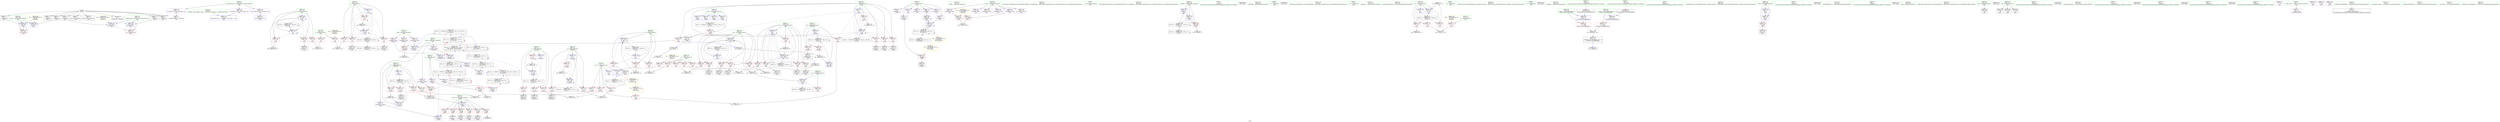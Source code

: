 digraph "SVFG" {
	label="SVFG";

	Node0x55b2fc50fad0 [shape=record,color=grey,label="{NodeID: 0\nNullPtr}"];
	Node0x55b2fc50fad0 -> Node0x55b2fc67eee0[style=solid];
	Node0x55b2fc50fad0 -> Node0x55b2fc67efe0[style=solid];
	Node0x55b2fc50fad0 -> Node0x55b2fc67f0b0[style=solid];
	Node0x55b2fc50fad0 -> Node0x55b2fc67f180[style=solid];
	Node0x55b2fc50fad0 -> Node0x55b2fc67f250[style=solid];
	Node0x55b2fc50fad0 -> Node0x55b2fc67f320[style=solid];
	Node0x55b2fc50fad0 -> Node0x55b2fc67f3f0[style=solid];
	Node0x55b2fc50fad0 -> Node0x55b2fc67f4c0[style=solid];
	Node0x55b2fc50fad0 -> Node0x55b2fc67f590[style=solid];
	Node0x55b2fc50fad0 -> Node0x55b2fc681940[style=solid];
	Node0x55b2fc6ba4a0 [shape=record,color=yellow,style=double,label="{NodeID: 443\n44V_1 = ENCHI(MR_44V_0)\npts\{219 \}\nFun[main]}"];
	Node0x55b2fc6ba4a0 -> Node0x55b2fc685e30[style=dashed];
	Node0x55b2fc6ba4a0 -> Node0x55b2fc685f00[style=dashed];
	Node0x55b2fc656470 [shape=record,color=black,label="{NodeID: 360\nMR_12V_2 = PHI(MR_12V_3, MR_12V_1, MR_12V_5, MR_12V_1, )\npts\{150000 \}\n|{<s0>3|<s1>3|<s2>4}}"];
	Node0x55b2fc656470:s0 -> Node0x55b2fc681e50[style=dashed,color=blue];
	Node0x55b2fc656470:s1 -> Node0x55b2fc6abc80[style=dashed,color=blue];
	Node0x55b2fc656470:s2 -> Node0x55b2fc6a1f20[style=dashed,color=blue];
	Node0x55b2fc680600 [shape=record,color=red,label="{NodeID: 194\n318\<--226\n\<--p21\nmain\n}"];
	Node0x55b2fc680600 -> Node0x55b2fc691cb0[style=solid];
	Node0x55b2fc67d760 [shape=record,color=purple,label="{NodeID: 111\n92\<--8\narrayidx7\<--G\n_Z3dfsi\n}"];
	Node0x55b2fc668bf0 [shape=record,color=green,label="{NodeID: 28\n55\<--56\n_Z3dfsi\<--_Z3dfsi_field_insensitive\n}"];
	Node0x55b2fc681d80 [shape=record,color=blue,label="{NodeID: 222\n63\<--12\ni\<--\n_Z3dfsi\n}"];
	Node0x55b2fc681d80 -> Node0x55b2fc6841c0[style=dashed];
	Node0x55b2fc681d80 -> Node0x55b2fc684290[style=dashed];
	Node0x55b2fc681d80 -> Node0x55b2fc684360[style=dashed];
	Node0x55b2fc681d80 -> Node0x55b2fc684430[style=dashed];
	Node0x55b2fc681d80 -> Node0x55b2fc684500[style=dashed];
	Node0x55b2fc681d80 -> Node0x55b2fc6845d0[style=dashed];
	Node0x55b2fc681d80 -> Node0x55b2fc6820c0[style=dashed];
	Node0x55b2fc681d80 -> Node0x55b2fc656380[style=dashed];
	Node0x55b2fc683800 [shape=record,color=purple,label="{NodeID: 139\n347\<--220\narrayidx39\<--nums\nmain\n}"];
	Node0x55b2fc683800 -> Node0x55b2fc6813d0[style=solid];
	Node0x55b2fc67e1d0 [shape=record,color=green,label="{NodeID: 56\n244\<--245\n_ZNSt14basic_ofstreamIcSt11char_traitsIcEEC1EPKcSt13_Ios_Openmode\<--_ZNSt14basic_ofstreamIcSt11char_traitsIcEEC1EPKcSt13_Ios_Openmode_field_insensitive\n}"];
	Node0x55b2fc68fd30 [shape=record,color=grey,label="{NodeID: 333\n392 = Binary(390, 391, )\n}"];
	Node0x55b2fc68fd30 -> Node0x55b2fc68bb10[style=solid];
	Node0x55b2fc68b2f0 [shape=record,color=blue,label="{NodeID: 250\n228\<--12\nq25\<--\nmain\n}"];
	Node0x55b2fc68b2f0 -> Node0x55b2fc680a10[style=dashed];
	Node0x55b2fc68b2f0 -> Node0x55b2fc680ae0[style=dashed];
	Node0x55b2fc68b2f0 -> Node0x55b2fc680bb0[style=dashed];
	Node0x55b2fc68b2f0 -> Node0x55b2fc680c80[style=dashed];
	Node0x55b2fc68b2f0 -> Node0x55b2fc680d50[style=dashed];
	Node0x55b2fc68b2f0 -> Node0x55b2fc68b2f0[style=dashed];
	Node0x55b2fc68b2f0 -> Node0x55b2fc68b8a0[style=dashed];
	Node0x55b2fc68b2f0 -> Node0x55b2fc6ae480[style=dashed];
	Node0x55b2fc684ec0 [shape=record,color=red,label="{NodeID: 167\n165\<--134\n\<--i3\n_Z5matchv\n}"];
	Node0x55b2fc684ec0 -> Node0x55b2fc680050[style=solid];
	Node0x55b2fc67faa0 [shape=record,color=black,label="{NodeID: 84\n97\<--96\ntobool10\<--\n_Z3dfsi\n}"];
	Node0x55b2fc648710 [shape=record,color=green,label="{NodeID: 1\n7\<--1\n__dso_handle\<--dummyObj\nGlob }"];
	Node0x55b2fc656560 [shape=record,color=black,label="{NodeID: 361\nMR_14V_2 = PHI(MR_14V_3, MR_14V_1, MR_14V_5, MR_14V_1, )\npts\{170000 \}\n|{<s0>3|<s1>3|<s2>4}}"];
	Node0x55b2fc656560:s0 -> Node0x55b2fc681f20[style=dashed,color=blue];
	Node0x55b2fc656560:s1 -> Node0x55b2fc6ac180[style=dashed,color=blue];
	Node0x55b2fc656560:s2 -> Node0x55b2fc6a2420[style=dashed,color=blue];
	Node0x55b2fc6806d0 [shape=record,color=red,label="{NodeID: 195\n335\<--226\n\<--p21\nmain\n}"];
	Node0x55b2fc6806d0 -> Node0x55b2fc67ce70[style=solid];
	Node0x55b2fc67d830 [shape=record,color=purple,label="{NodeID: 112\n95\<--8\narrayidx9\<--G\n_Z3dfsi\n}"];
	Node0x55b2fc67d830 -> Node0x55b2fc684770[style=solid];
	Node0x55b2fc668cc0 [shape=record,color=green,label="{NodeID: 29\n59\<--60\nretval\<--retval_field_insensitive\n_Z3dfsi\n}"];
	Node0x55b2fc668cc0 -> Node0x55b2fc683c10[style=solid];
	Node0x55b2fc668cc0 -> Node0x55b2fc681b10[style=solid];
	Node0x55b2fc668cc0 -> Node0x55b2fc681be0[style=solid];
	Node0x55b2fc668cc0 -> Node0x55b2fc681ff0[style=solid];
	Node0x55b2fc668cc0 -> Node0x55b2fc682190[style=solid];
	Node0x55b2fc681e50 [shape=record,color=blue,label="{NodeID: 223\n109\<--106\narrayidx16\<--\n_Z3dfsi\n}"];
	Node0x55b2fc681e50 -> Node0x55b2fc656470[style=dashed];
	Node0x55b2fc6838d0 [shape=record,color=red,label="{NodeID: 140\n87\<--11\n\<--N1\n_Z3dfsi\n}"];
	Node0x55b2fc6838d0 -> Node0x55b2fc691230[style=solid];
	Node0x55b2fc67e2a0 [shape=record,color=green,label="{NodeID: 57\n249\<--250\n_ZNSt14basic_ifstreamIcSt11char_traitsIcEEC1EPKcSt13_Ios_Openmode\<--_ZNSt14basic_ifstreamIcSt11char_traitsIcEEC1EPKcSt13_Ios_Openmode_field_insensitive\n}"];
	Node0x55b2fc68feb0 [shape=record,color=grey,label="{NodeID: 334\n380 = Binary(379, 70, )\n}"];
	Node0x55b2fc68feb0 -> Node0x55b2fc68b8a0[style=solid];
	Node0x55b2fc68b3c0 [shape=record,color=blue,label="{NodeID: 251\n230\<--70\nlessthan\<--\nmain\n}"];
	Node0x55b2fc68b3c0 -> Node0x55b2fc680e20[style=dashed];
	Node0x55b2fc68b3c0 -> Node0x55b2fc68b560[style=dashed];
	Node0x55b2fc68b3c0 -> Node0x55b2fc6a5120[style=dashed];
	Node0x55b2fc684f90 [shape=record,color=red,label="{NodeID: 168\n186\<--134\n\<--i3\n_Z5matchv\n|{<s0>4}}"];
	Node0x55b2fc684f90:s0 -> Node0x55b2fc6dcb40[style=solid,color=red];
	Node0x55b2fc67fb70 [shape=record,color=black,label="{NodeID: 85\n100\<--99\nidxprom11\<--\n_Z3dfsi\n}"];
	Node0x55b2fc65fc60 [shape=record,color=green,label="{NodeID: 2\n12\<--1\n\<--dummyObj\nCan only get source location for instruction, argument, global var or function.}"];
	Node0x55b2fc6da4e0 [shape=record,color=black,label="{NodeID: 528\n252 = PHI()\n}"];
	Node0x55b2fc6a0150 [shape=record,color=black,label="{NodeID: 362\nMR_16V_2 = PHI(MR_16V_4, MR_16V_1, MR_16V_5, MR_16V_1, )\npts\{190000 \}\n|{<s0>3|<s1>3|<s2>4}}"];
	Node0x55b2fc6a0150:s0 -> Node0x55b2fc6a0150[style=dashed,color=blue];
	Node0x55b2fc6a0150:s1 -> Node0x55b2fc6ac680[style=dashed,color=blue];
	Node0x55b2fc6a0150:s2 -> Node0x55b2fc6a2920[style=dashed,color=blue];
	Node0x55b2fc6807a0 [shape=record,color=red,label="{NodeID: 196\n361\<--226\n\<--p21\nmain\n}"];
	Node0x55b2fc6807a0 -> Node0x55b2fc67d1b0[style=solid];
	Node0x55b2fc67d900 [shape=record,color=purple,label="{NodeID: 113\n309\<--8\n\<--G\nmain\n}"];
	Node0x55b2fc668d90 [shape=record,color=green,label="{NodeID: 30\n61\<--62\na.addr\<--a.addr_field_insensitive\n_Z3dfsi\n}"];
	Node0x55b2fc668d90 -> Node0x55b2fc683ce0[style=solid];
	Node0x55b2fc668d90 -> Node0x55b2fc683db0[style=solid];
	Node0x55b2fc668d90 -> Node0x55b2fc683e80[style=solid];
	Node0x55b2fc668d90 -> Node0x55b2fc683f50[style=solid];
	Node0x55b2fc668d90 -> Node0x55b2fc684020[style=solid];
	Node0x55b2fc668d90 -> Node0x55b2fc6840f0[style=solid];
	Node0x55b2fc668d90 -> Node0x55b2fc681a40[style=solid];
	Node0x55b2fc681f20 [shape=record,color=blue,label="{NodeID: 224\n114\<--111\narrayidx18\<--\n_Z3dfsi\n}"];
	Node0x55b2fc681f20 -> Node0x55b2fc656560[style=dashed];
	Node0x55b2fc6839a0 [shape=record,color=red,label="{NodeID: 141\n142\<--11\n\<--N1\n_Z5matchv\n}"];
	Node0x55b2fc6839a0 -> Node0x55b2fc690c30[style=solid];
	Node0x55b2fc67e370 [shape=record,color=green,label="{NodeID: 58\n253\<--254\n_ZNSirsERi\<--_ZNSirsERi_field_insensitive\n}"];
	Node0x55b2fc690030 [shape=record,color=grey,label="{NodeID: 335\n194 = Binary(193, 70, )\n}"];
	Node0x55b2fc690030 -> Node0x55b2fc68a930[style=solid];
	Node0x55b2fc68b490 [shape=record,color=blue,label="{NodeID: 252\n232\<--12\nr\<--\nmain\n}"];
	Node0x55b2fc68b490 -> Node0x55b2fc680ef0[style=dashed];
	Node0x55b2fc68b490 -> Node0x55b2fc680fc0[style=dashed];
	Node0x55b2fc68b490 -> Node0x55b2fc681090[style=dashed];
	Node0x55b2fc68b490 -> Node0x55b2fc681160[style=dashed];
	Node0x55b2fc68b490 -> Node0x55b2fc68b630[style=dashed];
	Node0x55b2fc68b490 -> Node0x55b2fc6a5620[style=dashed];
	Node0x55b2fc685060 [shape=record,color=red,label="{NodeID: 169\n193\<--134\n\<--i3\n_Z5matchv\n}"];
	Node0x55b2fc685060 -> Node0x55b2fc690030[style=solid];
	Node0x55b2fc67fc40 [shape=record,color=black,label="{NodeID: 86\n108\<--107\nidxprom15\<--\n_Z3dfsi\n}"];
	Node0x55b2fc667f60 [shape=record,color=green,label="{NodeID: 3\n20\<--1\n.str\<--dummyObj\nGlob }"];
	Node0x55b2fc6dba50 [shape=record,color=black,label="{NodeID: 529\n40 = PHI()\n}"];
	Node0x55b2fc680870 [shape=record,color=red,label="{NodeID: 197\n370\<--226\n\<--p21\nmain\n}"];
	Node0x55b2fc680870 -> Node0x55b2fc67d350[style=solid];
	Node0x55b2fc67d9d0 [shape=record,color=purple,label="{NodeID: 114\n363\<--8\narrayidx47\<--G\nmain\n}"];
	Node0x55b2fc67bee0 [shape=record,color=green,label="{NodeID: 31\n63\<--64\ni\<--i_field_insensitive\n_Z3dfsi\n}"];
	Node0x55b2fc67bee0 -> Node0x55b2fc6841c0[style=solid];
	Node0x55b2fc67bee0 -> Node0x55b2fc684290[style=solid];
	Node0x55b2fc67bee0 -> Node0x55b2fc684360[style=solid];
	Node0x55b2fc67bee0 -> Node0x55b2fc684430[style=solid];
	Node0x55b2fc67bee0 -> Node0x55b2fc684500[style=solid];
	Node0x55b2fc67bee0 -> Node0x55b2fc6845d0[style=solid];
	Node0x55b2fc67bee0 -> Node0x55b2fc681d80[style=solid];
	Node0x55b2fc67bee0 -> Node0x55b2fc6820c0[style=solid];
	Node0x55b2fc681ff0 [shape=record,color=blue,label="{NodeID: 225\n59\<--70\nretval\<--\n_Z3dfsi\n}"];
	Node0x55b2fc681ff0 -> Node0x55b2fc656290[style=dashed];
	Node0x55b2fc683a70 [shape=record,color=red,label="{NodeID: 142\n162\<--11\n\<--N1\n_Z5matchv\n}"];
	Node0x55b2fc683a70 -> Node0x55b2fc691530[style=solid];
	Node0x55b2fc67e440 [shape=record,color=green,label="{NodeID: 59\n301\<--302\n_ZNSt14basic_ifstreamIcSt11char_traitsIcEED1Ev\<--_ZNSt14basic_ifstreamIcSt11char_traitsIcEED1Ev_field_insensitive\n}"];
	Node0x55b2fc6901b0 [shape=record,color=grey,label="{NodeID: 336\n306 = Binary(305, 70, )\n}"];
	Node0x55b2fc6901b0 -> Node0x55b2fc68b150[style=solid];
	Node0x55b2fc68b560 [shape=record,color=blue,label="{NodeID: 253\n230\<--12\nlessthan\<--\nmain\n}"];
	Node0x55b2fc68b560 -> Node0x55b2fc680e20[style=dashed];
	Node0x55b2fc68b560 -> Node0x55b2fc6a5120[style=dashed];
	Node0x55b2fc685130 [shape=record,color=red,label="{NodeID: 170\n173\<--136\n\<--k\n_Z5matchv\n}"];
	Node0x55b2fc685130 -> Node0x55b2fc6907b0[style=solid];
	Node0x55b2fc67fd10 [shape=record,color=black,label="{NodeID: 87\n113\<--112\nidxprom17\<--\n_Z3dfsi\n}"];
	Node0x55b2fc660e90 [shape=record,color=green,label="{NodeID: 4\n22\<--1\n.str.1\<--dummyObj\nGlob }"];
	Node0x55b2fc6dbb50 [shape=record,color=black,label="{NodeID: 530\n103 = PHI(57, )\n}"];
	Node0x55b2fc6dbb50 -> Node0x55b2fc690930[style=solid];
	Node0x55b2fc680940 [shape=record,color=red,label="{NodeID: 198\n384\<--226\n\<--p21\nmain\n}"];
	Node0x55b2fc680940 -> Node0x55b2fc68f8b0[style=solid];
	Node0x55b2fc67daa0 [shape=record,color=purple,label="{NodeID: 115\n366\<--8\narrayidx49\<--G\nmain\n}"];
	Node0x55b2fc67daa0 -> Node0x55b2fc68b700[style=solid];
	Node0x55b2fc67bf70 [shape=record,color=green,label="{NodeID: 32\n127\<--128\n_Z5matchv\<--_Z5matchv_field_insensitive\n}"];
	Node0x55b2fc6820c0 [shape=record,color=blue,label="{NodeID: 226\n63\<--120\ni\<--inc\n_Z3dfsi\n}"];
	Node0x55b2fc6820c0 -> Node0x55b2fc6841c0[style=dashed];
	Node0x55b2fc6820c0 -> Node0x55b2fc684290[style=dashed];
	Node0x55b2fc6820c0 -> Node0x55b2fc684360[style=dashed];
	Node0x55b2fc6820c0 -> Node0x55b2fc684430[style=dashed];
	Node0x55b2fc6820c0 -> Node0x55b2fc684500[style=dashed];
	Node0x55b2fc6820c0 -> Node0x55b2fc6845d0[style=dashed];
	Node0x55b2fc6820c0 -> Node0x55b2fc6820c0[style=dashed];
	Node0x55b2fc6820c0 -> Node0x55b2fc656380[style=dashed];
	Node0x55b2fc683b40 [shape=record,color=red,label="{NodeID: 143\n174\<--11\n\<--N1\n_Z5matchv\n}"];
	Node0x55b2fc683b40 -> Node0x55b2fc6907b0[style=solid];
	Node0x55b2fc67e540 [shape=record,color=green,label="{NodeID: 60\n314\<--315\nllvm.memset.p0i8.i64\<--llvm.memset.p0i8.i64_field_insensitive\n}"];
	Node0x55b2fc690330 [shape=record,color=grey,label="{NodeID: 337\n415 = Binary(414, 70, )\n}"];
	Node0x55b2fc690330 -> Node0x55b2fc68bbe0[style=solid];
	Node0x55b2fc68b630 [shape=record,color=blue,label="{NodeID: 254\n232\<--355\nr\<--inc42\nmain\n}"];
	Node0x55b2fc68b630 -> Node0x55b2fc680ef0[style=dashed];
	Node0x55b2fc68b630 -> Node0x55b2fc680fc0[style=dashed];
	Node0x55b2fc68b630 -> Node0x55b2fc681090[style=dashed];
	Node0x55b2fc68b630 -> Node0x55b2fc681160[style=dashed];
	Node0x55b2fc68b630 -> Node0x55b2fc68b630[style=dashed];
	Node0x55b2fc68b630 -> Node0x55b2fc6a5620[style=dashed];
	Node0x55b2fc685200 [shape=record,color=red,label="{NodeID: 171\n177\<--136\n\<--k\n_Z5matchv\n}"];
	Node0x55b2fc685200 -> Node0x55b2fc680120[style=solid];
	Node0x55b2fc67fde0 [shape=record,color=black,label="{NodeID: 88\n57\<--125\n_Z3dfsi_ret\<--\n_Z3dfsi\n|{<s0>3|<s1>4}}"];
	Node0x55b2fc67fde0:s0 -> Node0x55b2fc6dbb50[style=solid,color=blue];
	Node0x55b2fc67fde0:s1 -> Node0x55b2fc6dbd40[style=solid,color=blue];
	Node0x55b2fc64ceb0 [shape=record,color=green,label="{NodeID: 5\n24\<--1\n.str.2\<--dummyObj\nGlob }"];
	Node0x55b2fc6dbd40 [shape=record,color=black,label="{NodeID: 531\n187 = PHI(57, )\n}"];
	Node0x55b2fc6dbd40 -> Node0x55b2fc68f2b0[style=solid];
	Node0x55b2fc6a1020 [shape=record,color=black,label="{NodeID: 365\nMR_19V_3 = PHI(MR_19V_5, MR_19V_2, )\npts\{131 \}\n}"];
	Node0x55b2fc6a1020 -> Node0x55b2fc684910[style=dashed];
	Node0x55b2fc6a1020 -> Node0x55b2fc6849e0[style=dashed];
	Node0x55b2fc6a1020 -> Node0x55b2fc68a860[style=dashed];
	Node0x55b2fc6a1020 -> Node0x55b2fc6a1020[style=dashed];
	Node0x55b2fc680a10 [shape=record,color=red,label="{NodeID: 199\n324\<--228\n\<--q25\nmain\n}"];
	Node0x55b2fc680a10 -> Node0x55b2fc691e30[style=solid];
	Node0x55b2fc6824c0 [shape=record,color=purple,label="{NodeID: 116\n372\<--8\narrayidx51\<--G\nmain\n}"];
	Node0x55b2fc67c000 [shape=record,color=green,label="{NodeID: 33\n130\<--131\nans\<--ans_field_insensitive\n_Z5matchv\n}"];
	Node0x55b2fc67c000 -> Node0x55b2fc684910[style=solid];
	Node0x55b2fc67c000 -> Node0x55b2fc6849e0[style=solid];
	Node0x55b2fc67c000 -> Node0x55b2fc682260[style=solid];
	Node0x55b2fc67c000 -> Node0x55b2fc68a860[style=solid];
	Node0x55b2fc6abc80 [shape=record,color=black,label="{NodeID: 393\nMR_12V_3 = PHI(MR_12V_6, MR_12V_1, )\npts\{150000 \}\n|{|<s2>3|<s3>3}}"];
	Node0x55b2fc6abc80 -> Node0x55b2fc656470[style=dashed];
	Node0x55b2fc6abc80 -> Node0x55b2fc6abc80[style=dashed];
	Node0x55b2fc6abc80:s2 -> Node0x55b2fc656470[style=dashed,color=red];
	Node0x55b2fc6abc80:s3 -> Node0x55b2fc6abc80[style=dashed,color=red];
	Node0x55b2fc682190 [shape=record,color=blue,label="{NodeID: 227\n59\<--12\nretval\<--\n_Z3dfsi\n}"];
	Node0x55b2fc682190 -> Node0x55b2fc656290[style=dashed];
	Node0x55b2fc683c10 [shape=record,color=red,label="{NodeID: 144\n125\<--59\n\<--retval\n_Z3dfsi\n}"];
	Node0x55b2fc683c10 -> Node0x55b2fc67fde0[style=solid];
	Node0x55b2fc67e640 [shape=record,color=green,label="{NodeID: 61\n397\<--398\n_ZStlsISt11char_traitsIcEERSt13basic_ostreamIcT_ES5_PKc\<--_ZStlsISt11char_traitsIcEERSt13basic_ostreamIcT_ES5_PKc_field_insensitive\n}"];
	Node0x55b2fc6904b0 [shape=record,color=grey,label="{NodeID: 338\n286 = Binary(285, 70, )\n}"];
	Node0x55b2fc6904b0 -> Node0x55b2fc68ad40[style=solid];
	Node0x55b2fc68b700 [shape=record,color=blue,label="{NodeID: 255\n366\<--368\narrayidx49\<--\nmain\n}"];
	Node0x55b2fc68b700 -> Node0x55b2fc68b700[style=dashed];
	Node0x55b2fc68b700 -> Node0x55b2fc68b7d0[style=dashed];
	Node0x55b2fc68b700 -> Node0x55b2fc6b8d50[style=dashed];
	Node0x55b2fc6852d0 [shape=record,color=red,label="{NodeID: 172\n182\<--136\n\<--k\n_Z5matchv\n}"];
	Node0x55b2fc6852d0 -> Node0x55b2fc68f430[style=solid];
	Node0x55b2fc67feb0 [shape=record,color=black,label="{NodeID: 89\n146\<--145\nidxprom\<--\n_Z5matchv\n}"];
	Node0x55b2fc6668d0 [shape=record,color=green,label="{NodeID: 6\n26\<--1\n.str.3\<--dummyObj\nGlob }"];
	Node0x55b2fc6dbe40 [shape=record,color=black,label="{NodeID: 532\n283 = PHI()\n}"];
	Node0x55b2fc6a1520 [shape=record,color=black,label="{NodeID: 366\nMR_23V_3 = PHI(MR_23V_4, MR_23V_2, )\npts\{135 \}\n}"];
	Node0x55b2fc6a1520 -> Node0x55b2fc684df0[style=dashed];
	Node0x55b2fc6a1520 -> Node0x55b2fc684ec0[style=dashed];
	Node0x55b2fc6a1520 -> Node0x55b2fc684f90[style=dashed];
	Node0x55b2fc6a1520 -> Node0x55b2fc685060[style=dashed];
	Node0x55b2fc6a1520 -> Node0x55b2fc68a930[style=dashed];
	Node0x55b2fc680ae0 [shape=record,color=red,label="{NodeID: 200\n342\<--228\n\<--q25\nmain\n}"];
	Node0x55b2fc680ae0 -> Node0x55b2fc67d010[style=solid];
	Node0x55b2fc682590 [shape=record,color=purple,label="{NodeID: 117\n375\<--8\narrayidx53\<--G\nmain\n}"];
	Node0x55b2fc682590 -> Node0x55b2fc68b7d0[style=solid];
	Node0x55b2fc67c090 [shape=record,color=green,label="{NodeID: 34\n132\<--133\ni\<--i_field_insensitive\n_Z5matchv\n}"];
	Node0x55b2fc67c090 -> Node0x55b2fc684ab0[style=solid];
	Node0x55b2fc67c090 -> Node0x55b2fc684b80[style=solid];
	Node0x55b2fc67c090 -> Node0x55b2fc684c50[style=solid];
	Node0x55b2fc67c090 -> Node0x55b2fc684d20[style=solid];
	Node0x55b2fc67c090 -> Node0x55b2fc682330[style=solid];
	Node0x55b2fc67c090 -> Node0x55b2fc68a450[style=solid];
	Node0x55b2fc6ac180 [shape=record,color=black,label="{NodeID: 394\nMR_14V_3 = PHI(MR_14V_6, MR_14V_1, )\npts\{170000 \}\n|{|<s3>3|<s4>3}}"];
	Node0x55b2fc6ac180 -> Node0x55b2fc684840[style=dashed];
	Node0x55b2fc6ac180 -> Node0x55b2fc656560[style=dashed];
	Node0x55b2fc6ac180 -> Node0x55b2fc6ac180[style=dashed];
	Node0x55b2fc6ac180:s3 -> Node0x55b2fc656560[style=dashed,color=red];
	Node0x55b2fc6ac180:s4 -> Node0x55b2fc6ac180[style=dashed,color=red];
	Node0x55b2fc682260 [shape=record,color=blue,label="{NodeID: 228\n130\<--12\nans\<--\n_Z5matchv\n}"];
	Node0x55b2fc682260 -> Node0x55b2fc6a1020[style=dashed];
	Node0x55b2fc683ce0 [shape=record,color=red,label="{NodeID: 145\n66\<--61\n\<--a.addr\n_Z3dfsi\n}"];
	Node0x55b2fc683ce0 -> Node0x55b2fc690f30[style=solid];
	Node0x55b2fc67e740 [shape=record,color=green,label="{NodeID: 62\n402\<--403\n_ZNSolsEi\<--_ZNSolsEi_field_insensitive\n}"];
	Node0x55b2fc690630 [shape=record,color=grey,label="{NodeID: 339\n443 = Binary(441, 442, )\n}"];
	Node0x55b2fc690630 -> Node0x55b2fc67d5c0[style=solid];
	Node0x55b2fc68b7d0 [shape=record,color=blue,label="{NodeID: 256\n375\<--311\narrayidx53\<--\nmain\n}"];
	Node0x55b2fc68b7d0 -> Node0x55b2fc68b700[style=dashed];
	Node0x55b2fc68b7d0 -> Node0x55b2fc68b7d0[style=dashed];
	Node0x55b2fc68b7d0 -> Node0x55b2fc6b8d50[style=dashed];
	Node0x55b2fc6853a0 [shape=record,color=red,label="{NodeID: 173\n168\<--167\n\<--arrayidx8\n_Z5matchv\n}"];
	Node0x55b2fc6853a0 -> Node0x55b2fc691830[style=solid];
	Node0x55b2fc67ff80 [shape=record,color=black,label="{NodeID: 90\n151\<--150\nidxprom1\<--\n_Z5matchv\n}"];
	Node0x55b2fc666960 [shape=record,color=green,label="{NodeID: 7\n29\<--1\n\<--dummyObj\nCan only get source location for instruction, argument, global var or function.}"];
	Node0x55b2fc6dbf10 [shape=record,color=black,label="{NodeID: 533\n237 = PHI(432, )\n}"];
	Node0x55b2fc6a1a20 [shape=record,color=black,label="{NodeID: 367\nMR_25V_2 = PHI(MR_25V_6, MR_25V_1, )\npts\{137 \}\n}"];
	Node0x55b2fc6a1a20 -> Node0x55b2fc68a5f0[style=dashed];
	Node0x55b2fc6a1a20 -> Node0x55b2fc6a1a20[style=dashed];
	Node0x55b2fc680bb0 [shape=record,color=red,label="{NodeID: 201\n364\<--228\n\<--q25\nmain\n}"];
	Node0x55b2fc680bb0 -> Node0x55b2fc67d280[style=solid];
	Node0x55b2fc682660 [shape=record,color=purple,label="{NodeID: 118\n109\<--14\narrayidx16\<--leftP\n_Z3dfsi\n}"];
	Node0x55b2fc682660 -> Node0x55b2fc681e50[style=solid];
	Node0x55b2fc67c120 [shape=record,color=green,label="{NodeID: 35\n134\<--135\ni3\<--i3_field_insensitive\n_Z5matchv\n}"];
	Node0x55b2fc67c120 -> Node0x55b2fc684df0[style=solid];
	Node0x55b2fc67c120 -> Node0x55b2fc684ec0[style=solid];
	Node0x55b2fc67c120 -> Node0x55b2fc684f90[style=solid];
	Node0x55b2fc67c120 -> Node0x55b2fc685060[style=solid];
	Node0x55b2fc67c120 -> Node0x55b2fc68a520[style=solid];
	Node0x55b2fc67c120 -> Node0x55b2fc68a930[style=solid];
	Node0x55b2fc6ac680 [shape=record,color=black,label="{NodeID: 395\nMR_16V_4 = PHI(MR_16V_6, MR_16V_3, )\npts\{190000 \}\n|{|<s2>3|<s3>3|<s4>3}}"];
	Node0x55b2fc6ac680 -> Node0x55b2fc6a0150[style=dashed];
	Node0x55b2fc6ac680 -> Node0x55b2fc6ac680[style=dashed];
	Node0x55b2fc6ac680:s2 -> Node0x55b2fc6846a0[style=dashed,color=red];
	Node0x55b2fc6ac680:s3 -> Node0x55b2fc681cb0[style=dashed,color=red];
	Node0x55b2fc6ac680:s4 -> Node0x55b2fc6a0150[style=dashed,color=red];
	Node0x55b2fc682330 [shape=record,color=blue,label="{NodeID: 229\n132\<--12\ni\<--\n_Z5matchv\n}"];
	Node0x55b2fc682330 -> Node0x55b2fc69ef50[style=dashed];
	Node0x55b2fc683db0 [shape=record,color=red,label="{NodeID: 146\n72\<--61\n\<--a.addr\n_Z3dfsi\n}"];
	Node0x55b2fc683db0 -> Node0x55b2fc67f760[style=solid];
	Node0x55b2fc67e840 [shape=record,color=green,label="{NodeID: 63\n409\<--410\n_ZSt4endlIcSt11char_traitsIcEERSt13basic_ostreamIT_T0_ES6_\<--_ZSt4endlIcSt11char_traitsIcEERSt13basic_ostreamIT_T0_ES6__field_insensitive\n}"];
	Node0x55b2fc6907b0 [shape=record,color=grey,label="{NodeID: 340\n175 = cmp(173, 174, )\n}"];
	Node0x55b2fc68b8a0 [shape=record,color=blue,label="{NodeID: 257\n228\<--380\nq25\<--inc56\nmain\n}"];
	Node0x55b2fc68b8a0 -> Node0x55b2fc680a10[style=dashed];
	Node0x55b2fc68b8a0 -> Node0x55b2fc680ae0[style=dashed];
	Node0x55b2fc68b8a0 -> Node0x55b2fc680bb0[style=dashed];
	Node0x55b2fc68b8a0 -> Node0x55b2fc680c80[style=dashed];
	Node0x55b2fc68b8a0 -> Node0x55b2fc680d50[style=dashed];
	Node0x55b2fc68b8a0 -> Node0x55b2fc68b2f0[style=dashed];
	Node0x55b2fc68b8a0 -> Node0x55b2fc68b8a0[style=dashed];
	Node0x55b2fc68b8a0 -> Node0x55b2fc6ae480[style=dashed];
	Node0x55b2fc685470 [shape=record,color=red,label="{NodeID: 174\n423\<--202\n\<--retval\nmain\n}"];
	Node0x55b2fc685470 -> Node0x55b2fc67d4f0[style=solid];
	Node0x55b2fc680050 [shape=record,color=black,label="{NodeID: 91\n166\<--165\nidxprom7\<--\n_Z5matchv\n}"];
	Node0x55b2fc667340 [shape=record,color=green,label="{NodeID: 8\n70\<--1\n\<--dummyObj\nCan only get source location for instruction, argument, global var or function.}"];
	Node0x55b2fc6dc080 [shape=record,color=black,label="{NodeID: 534\n262 = PHI()\n}"];
	Node0x55b2fc6a1f20 [shape=record,color=black,label="{NodeID: 368\nMR_12V_4 = PHI(MR_12V_6, MR_12V_2, )\npts\{150000 \}\n|{|<s2>4|<s3>4|<s4>14}}"];
	Node0x55b2fc6a1f20 -> Node0x55b2fc6853a0[style=dashed];
	Node0x55b2fc6a1f20 -> Node0x55b2fc6a1f20[style=dashed];
	Node0x55b2fc6a1f20:s2 -> Node0x55b2fc656470[style=dashed,color=red];
	Node0x55b2fc6a1f20:s3 -> Node0x55b2fc6abc80[style=dashed,color=red];
	Node0x55b2fc6a1f20:s4 -> Node0x55b2fc69ee00[style=dashed,color=blue];
	Node0x55b2fc680c80 [shape=record,color=red,label="{NodeID: 202\n373\<--228\n\<--q25\nmain\n}"];
	Node0x55b2fc680c80 -> Node0x55b2fc67d420[style=solid];
	Node0x55b2fc682730 [shape=record,color=purple,label="{NodeID: 119\n152\<--14\narrayidx2\<--leftP\n_Z5matchv\n}"];
	Node0x55b2fc682730 -> Node0x55b2fc68a3c0[style=solid];
	Node0x55b2fc67c1b0 [shape=record,color=green,label="{NodeID: 36\n136\<--137\nk\<--k_field_insensitive\n_Z5matchv\n}"];
	Node0x55b2fc67c1b0 -> Node0x55b2fc685130[style=solid];
	Node0x55b2fc67c1b0 -> Node0x55b2fc685200[style=solid];
	Node0x55b2fc67c1b0 -> Node0x55b2fc6852d0[style=solid];
	Node0x55b2fc67c1b0 -> Node0x55b2fc68a5f0[style=solid];
	Node0x55b2fc67c1b0 -> Node0x55b2fc68a790[style=solid];
	Node0x55b2fc6acb80 [shape=record,color=black,label="{NodeID: 396\nMR_2V_2 = PHI(MR_2V_3, MR_2V_1, )\npts\{13 \}\n}"];
	Node0x55b2fc6acb80 -> Node0x55b2fc68ba40[style=dashed];
	Node0x55b2fc68a330 [shape=record,color=blue,label="{NodeID: 230\n147\<--149\narrayidx\<--\n_Z5matchv\n}"];
	Node0x55b2fc68a330 -> Node0x55b2fc68a330[style=dashed];
	Node0x55b2fc68a330 -> Node0x55b2fc6a2420[style=dashed];
	Node0x55b2fc683e80 [shape=record,color=red,label="{NodeID: 147\n80\<--61\n\<--a.addr\n_Z3dfsi\n}"];
	Node0x55b2fc683e80 -> Node0x55b2fc67f830[style=solid];
	Node0x55b2fc67e940 [shape=record,color=green,label="{NodeID: 64\n411\<--412\n_ZNSolsEPFRSoS_E\<--_ZNSolsEPFRSoS_E_field_insensitive\n}"];
	Node0x55b2fc690930 [shape=record,color=grey,label="{NodeID: 341\n104 = cmp(103, 12, )\n}"];
	Node0x55b2fc68b970 [shape=record,color=blue,label="{NodeID: 258\n226\<--385\np21\<--inc59\nmain\n}"];
	Node0x55b2fc68b970 -> Node0x55b2fc680600[style=dashed];
	Node0x55b2fc68b970 -> Node0x55b2fc6806d0[style=dashed];
	Node0x55b2fc68b970 -> Node0x55b2fc6807a0[style=dashed];
	Node0x55b2fc68b970 -> Node0x55b2fc680870[style=dashed];
	Node0x55b2fc68b970 -> Node0x55b2fc680940[style=dashed];
	Node0x55b2fc68b970 -> Node0x55b2fc68b970[style=dashed];
	Node0x55b2fc68b970 -> Node0x55b2fc6adf80[style=dashed];
	Node0x55b2fc685540 [shape=record,color=red,label="{NodeID: 175\n427\<--208\nexn\<--exn.slot\nmain\n}"];
	Node0x55b2fc680120 [shape=record,color=black,label="{NodeID: 92\n178\<--177\nidxprom13\<--\n_Z5matchv\n}"];
	Node0x55b2fc6673d0 [shape=record,color=green,label="{NodeID: 9\n149\<--1\n\<--dummyObj\nCan only get source location for instruction, argument, global var or function.}"];
	Node0x55b2fc6dc150 [shape=record,color=black,label="{NodeID: 535\n263 = PHI()\n}"];
	Node0x55b2fc6bac80 [shape=record,color=yellow,style=double,label="{NodeID: 452\n61V_1 = ENCHI(MR_61V_0)\npts\{2210000 \}\nFun[main]}"];
	Node0x55b2fc6bac80 -> Node0x55b2fc681300[style=dashed];
	Node0x55b2fc6bac80 -> Node0x55b2fc6813d0[style=dashed];
	Node0x55b2fc6a2420 [shape=record,color=black,label="{NodeID: 369\nMR_14V_4 = PHI(MR_14V_6, MR_14V_2, )\npts\{170000 \}\n|{|<s1>4|<s2>4|<s3>14}}"];
	Node0x55b2fc6a2420 -> Node0x55b2fc6a2420[style=dashed];
	Node0x55b2fc6a2420:s1 -> Node0x55b2fc656560[style=dashed,color=red];
	Node0x55b2fc6a2420:s2 -> Node0x55b2fc6ac180[style=dashed,color=red];
	Node0x55b2fc6a2420:s3 -> Node0x55b2fc69ee00[style=dashed,color=blue];
	Node0x55b2fc680d50 [shape=record,color=red,label="{NodeID: 203\n379\<--228\n\<--q25\nmain\n}"];
	Node0x55b2fc680d50 -> Node0x55b2fc68feb0[style=solid];
	Node0x55b2fc682800 [shape=record,color=purple,label="{NodeID: 120\n167\<--14\narrayidx8\<--leftP\n_Z5matchv\n}"];
	Node0x55b2fc682800 -> Node0x55b2fc6853a0[style=solid];
	Node0x55b2fc67c240 [shape=record,color=green,label="{NodeID: 37\n199\<--200\nmain\<--main_field_insensitive\n}"];
	Node0x55b2fc6ad080 [shape=record,color=black,label="{NodeID: 397\nMR_40V_3 = PHI(MR_40V_4, MR_40V_2, )\npts\{215 \}\n}"];
	Node0x55b2fc6ad080 -> Node0x55b2fc6857b0[style=dashed];
	Node0x55b2fc6ad080 -> Node0x55b2fc685880[style=dashed];
	Node0x55b2fc6ad080 -> Node0x55b2fc685950[style=dashed];
	Node0x55b2fc6ad080 -> Node0x55b2fc68bbe0[style=dashed];
	Node0x55b2fc68a3c0 [shape=record,color=blue,label="{NodeID: 231\n152\<--149\narrayidx2\<--\n_Z5matchv\n}"];
	Node0x55b2fc68a3c0 -> Node0x55b2fc68a3c0[style=dashed];
	Node0x55b2fc68a3c0 -> Node0x55b2fc6a1f20[style=dashed];
	Node0x55b2fc683f50 [shape=record,color=red,label="{NodeID: 148\n90\<--61\n\<--a.addr\n_Z3dfsi\n}"];
	Node0x55b2fc683f50 -> Node0x55b2fc67f900[style=solid];
	Node0x55b2fc67ea40 [shape=record,color=green,label="{NodeID: 65\n421\<--422\n_ZNSt14basic_ofstreamIcSt11char_traitsIcEED1Ev\<--_ZNSt14basic_ofstreamIcSt11char_traitsIcEED1Ev_field_insensitive\n}"];
	Node0x55b2fc690ab0 [shape=record,color=grey,label="{NodeID: 342\n268 = cmp(266, 267, )\n}"];
	Node0x55b2fc68ba40 [shape=record,color=blue,label="{NodeID: 259\n11\<--388\nN1\<--\nmain\n|{|<s1>14}}"];
	Node0x55b2fc68ba40 -> Node0x55b2fc6acb80[style=dashed];
	Node0x55b2fc68ba40:s1 -> Node0x55b2fc6baea0[style=dashed,color=red];
	Node0x55b2fc685610 [shape=record,color=red,label="{NodeID: 176\n428\<--210\nsel\<--ehselector.slot\nmain\n}"];
	Node0x55b2fc6801f0 [shape=record,color=black,label="{NodeID: 93\n129\<--197\n_Z5matchv_ret\<--\n_Z5matchv\n|{<s0>14}}"];
	Node0x55b2fc6801f0:s0 -> Node0x55b2fc6dc220[style=solid,color=blue];
	Node0x55b2fc64bed0 [shape=record,color=green,label="{NodeID: 10\n238\<--1\n\<--dummyObj\nCan only get source location for instruction, argument, global var or function.|{<s0>5}}"];
	Node0x55b2fc64bed0:s0 -> Node0x55b2fc6dc800[style=solid,color=red];
	Node0x55b2fc6dc220 [shape=record,color=black,label="{NodeID: 536\n391 = PHI(129, )\n}"];
	Node0x55b2fc6dc220 -> Node0x55b2fc68fd30[style=solid];
	Node0x55b2fc6a2920 [shape=record,color=black,label="{NodeID: 370\nMR_16V_2 = PHI(MR_16V_6, MR_16V_1, )\npts\{190000 \}\n|{|<s2>14}}"];
	Node0x55b2fc6a2920 -> Node0x55b2fc6561a0[style=dashed];
	Node0x55b2fc6a2920 -> Node0x55b2fc6a2920[style=dashed];
	Node0x55b2fc6a2920:s2 -> Node0x55b2fc69ee00[style=dashed,color=blue];
	Node0x55b2fc680e20 [shape=record,color=red,label="{NodeID: 204\n358\<--230\n\<--lessthan\nmain\n}"];
	Node0x55b2fc680e20 -> Node0x55b2fc6916b0[style=solid];
	Node0x55b2fc6828d0 [shape=record,color=purple,label="{NodeID: 121\n101\<--16\narrayidx12\<--rightP\n_Z3dfsi\n}"];
	Node0x55b2fc6828d0 -> Node0x55b2fc684840[style=solid];
	Node0x55b2fc67c310 [shape=record,color=green,label="{NodeID: 38\n202\<--203\nretval\<--retval_field_insensitive\nmain\n}"];
	Node0x55b2fc67c310 -> Node0x55b2fc685470[style=solid];
	Node0x55b2fc67c310 -> Node0x55b2fc68aa00[style=solid];
	Node0x55b2fc67c310 -> Node0x55b2fc68bcb0[style=solid];
	Node0x55b2fc6ad580 [shape=record,color=black,label="{NodeID: 398\nMR_46V_2 = PHI(MR_46V_4, MR_46V_1, )\npts\{223 \}\n}"];
	Node0x55b2fc6ad580 -> Node0x55b2fc68aba0[style=dashed];
	Node0x55b2fc68a450 [shape=record,color=blue,label="{NodeID: 232\n132\<--156\ni\<--inc\n_Z5matchv\n}"];
	Node0x55b2fc68a450 -> Node0x55b2fc69ef50[style=dashed];
	Node0x55b2fc684020 [shape=record,color=red,label="{NodeID: 149\n107\<--61\n\<--a.addr\n_Z3dfsi\n}"];
	Node0x55b2fc684020 -> Node0x55b2fc67fc40[style=solid];
	Node0x55b2fc67eb40 [shape=record,color=green,label="{NodeID: 66\n435\<--436\n__a.addr\<--__a.addr_field_insensitive\n_ZStorSt13_Ios_OpenmodeS_\n}"];
	Node0x55b2fc67eb40 -> Node0x55b2fc6814a0[style=solid];
	Node0x55b2fc67eb40 -> Node0x55b2fc68bd80[style=solid];
	Node0x55b2fc690c30 [shape=record,color=grey,label="{NodeID: 343\n143 = cmp(141, 142, )\n}"];
	Node0x55b2fc68bb10 [shape=record,color=blue,label="{NodeID: 260\n234\<--392\nans\<--sub\nmain\n}"];
	Node0x55b2fc68bb10 -> Node0x55b2fc681230[style=dashed];
	Node0x55b2fc68bb10 -> Node0x55b2fc6af380[style=dashed];
	Node0x55b2fc6856e0 [shape=record,color=red,label="{NodeID: 177\n258\<--212\n\<--T\nmain\n}"];
	Node0x55b2fc6856e0 -> Node0x55b2fc6919b0[style=solid];
	Node0x55b2fc6802c0 [shape=record,color=black,label="{NodeID: 94\n394\<--204\n\<--fout\nmain\n}"];
	Node0x55b2fc64bf60 [shape=record,color=green,label="{NodeID: 11\n239\<--1\n\<--dummyObj\nCan only get source location for instruction, argument, global var or function.|{<s0>5}}"];
	Node0x55b2fc64bf60:s0 -> Node0x55b2fc6dca00[style=solid,color=red];
	Node0x55b2fc6dc3c0 [shape=record,color=black,label="{NodeID: 537\n396 = PHI()\n}"];
	Node0x55b2fc6baea0 [shape=record,color=yellow,style=double,label="{NodeID: 454\n2V_1 = ENCHI(MR_2V_0)\npts\{13 \}\nFun[_Z5matchv]|{|<s3>4}}"];
	Node0x55b2fc6baea0 -> Node0x55b2fc6839a0[style=dashed];
	Node0x55b2fc6baea0 -> Node0x55b2fc683a70[style=dashed];
	Node0x55b2fc6baea0 -> Node0x55b2fc683b40[style=dashed];
	Node0x55b2fc6baea0:s3 -> Node0x55b2fc6bb6b0[style=dashed,color=red];
	Node0x55b2fc680ef0 [shape=record,color=red,label="{NodeID: 205\n331\<--232\n\<--r\nmain\n}"];
	Node0x55b2fc680ef0 -> Node0x55b2fc691b30[style=solid];
	Node0x55b2fc6829a0 [shape=record,color=purple,label="{NodeID: 122\n114\<--16\narrayidx18\<--rightP\n_Z3dfsi\n}"];
	Node0x55b2fc6829a0 -> Node0x55b2fc681f20[style=solid];
	Node0x55b2fc67c3e0 [shape=record,color=green,label="{NodeID: 39\n204\<--205\nfout\<--fout_field_insensitive\nmain\n}"];
	Node0x55b2fc67c3e0 -> Node0x55b2fc6802c0[style=solid];
	Node0x55b2fc6ada80 [shape=record,color=black,label="{NodeID: 399\nMR_48V_2 = PHI(MR_48V_3, MR_48V_1, )\npts\{225 \}\n}"];
	Node0x55b2fc6ada80 -> Node0x55b2fc68ac70[style=dashed];
	Node0x55b2fc6ada80 -> Node0x55b2fc6ada80[style=dashed];
	Node0x55b2fc68a520 [shape=record,color=blue,label="{NodeID: 233\n134\<--12\ni3\<--\n_Z5matchv\n}"];
	Node0x55b2fc68a520 -> Node0x55b2fc6a1520[style=dashed];
	Node0x55b2fc6840f0 [shape=record,color=red,label="{NodeID: 150\n111\<--61\n\<--a.addr\n_Z3dfsi\n}"];
	Node0x55b2fc6840f0 -> Node0x55b2fc681f20[style=solid];
	Node0x55b2fc67ec10 [shape=record,color=green,label="{NodeID: 67\n437\<--438\n__b.addr\<--__b.addr_field_insensitive\n_ZStorSt13_Ios_OpenmodeS_\n}"];
	Node0x55b2fc67ec10 -> Node0x55b2fc681570[style=solid];
	Node0x55b2fc67ec10 -> Node0x55b2fc68be50[style=solid];
	Node0x55b2fc690db0 [shape=record,color=grey,label="{NodeID: 344\n349 = cmp(341, 348, )\n}"];
	Node0x55b2fc68bbe0 [shape=record,color=blue,label="{NodeID: 261\n214\<--415\ntt\<--inc74\nmain\n}"];
	Node0x55b2fc68bbe0 -> Node0x55b2fc6ad080[style=dashed];
	Node0x55b2fc6857b0 [shape=record,color=red,label="{NodeID: 178\n257\<--214\n\<--tt\nmain\n}"];
	Node0x55b2fc6857b0 -> Node0x55b2fc6919b0[style=solid];
	Node0x55b2fc680390 [shape=record,color=black,label="{NodeID: 95\n251\<--206\n\<--fin\nmain\n}"];
	Node0x55b2fc64c030 [shape=record,color=green,label="{NodeID: 12\n248\<--1\n\<--dummyObj\nCan only get source location for instruction, argument, global var or function.}"];
	Node0x55b2fc6dc490 [shape=record,color=black,label="{NodeID: 538\n401 = PHI()\n}"];
	Node0x55b2fc680fc0 [shape=record,color=red,label="{NodeID: 206\n338\<--232\n\<--r\nmain\n}"];
	Node0x55b2fc680fc0 -> Node0x55b2fc67cf40[style=solid];
	Node0x55b2fc682a70 [shape=record,color=purple,label="{NodeID: 123\n147\<--16\narrayidx\<--rightP\n_Z5matchv\n}"];
	Node0x55b2fc682a70 -> Node0x55b2fc68a330[style=solid];
	Node0x55b2fc67c4b0 [shape=record,color=green,label="{NodeID: 40\n206\<--207\nfin\<--fin_field_insensitive\nmain\n}"];
	Node0x55b2fc67c4b0 -> Node0x55b2fc680390[style=solid];
	Node0x55b2fc67c4b0 -> Node0x55b2fc67cb30[style=solid];
	Node0x55b2fc67c4b0 -> Node0x55b2fc67cc00[style=solid];
	Node0x55b2fc6adf80 [shape=record,color=black,label="{NodeID: 400\nMR_50V_2 = PHI(MR_50V_4, MR_50V_1, )\npts\{227 \}\n}"];
	Node0x55b2fc6adf80 -> Node0x55b2fc68b220[style=dashed];
	Node0x55b2fc68a5f0 [shape=record,color=blue,label="{NodeID: 234\n136\<--12\nk\<--\n_Z5matchv\n}"];
	Node0x55b2fc68a5f0 -> Node0x55b2fc685130[style=dashed];
	Node0x55b2fc68a5f0 -> Node0x55b2fc685200[style=dashed];
	Node0x55b2fc68a5f0 -> Node0x55b2fc6852d0[style=dashed];
	Node0x55b2fc68a5f0 -> Node0x55b2fc68a790[style=dashed];
	Node0x55b2fc68a5f0 -> Node0x55b2fc6a1a20[style=dashed];
	Node0x55b2fc6841c0 [shape=record,color=red,label="{NodeID: 151\n86\<--63\n\<--i\n_Z3dfsi\n}"];
	Node0x55b2fc6841c0 -> Node0x55b2fc691230[style=solid];
	Node0x55b2fc67ece0 [shape=record,color=green,label="{NodeID: 68\n453\<--454\n__gxx_personality_v0\<--__gxx_personality_v0_field_insensitive\n}"];
	Node0x55b2fc690f30 [shape=record,color=grey,label="{NodeID: 345\n67 = cmp(66, 12, )\n}"];
	Node0x55b2fc68bcb0 [shape=record,color=blue,label="{NodeID: 262\n202\<--12\nretval\<--\nmain\n}"];
	Node0x55b2fc68bcb0 -> Node0x55b2fc685470[style=dashed];
	Node0x55b2fc685880 [shape=record,color=red,label="{NodeID: 179\n399\<--214\n\<--tt\nmain\n}"];
	Node0x55b2fc685880 -> Node0x55b2fc68fa30[style=solid];
	Node0x55b2fc67cb30 [shape=record,color=black,label="{NodeID: 96\n261\<--206\n\<--fin\nmain\n}"];
	Node0x55b2fc667ca0 [shape=record,color=green,label="{NodeID: 13\n311\<--1\n\<--dummyObj\nCan only get source location for instruction, argument, global var or function.}"];
	Node0x55b2fc6dc560 [shape=record,color=black,label="{NodeID: 539\n405 = PHI()\n}"];
	Node0x55b2fc681090 [shape=record,color=red,label="{NodeID: 207\n345\<--232\n\<--r\nmain\n}"];
	Node0x55b2fc681090 -> Node0x55b2fc67d0e0[style=solid];
	Node0x55b2fc682b40 [shape=record,color=purple,label="{NodeID: 124\n74\<--18\narrayidx\<--v\n_Z3dfsi\n}"];
	Node0x55b2fc682b40 -> Node0x55b2fc6846a0[style=solid];
	Node0x55b2fc67c580 [shape=record,color=green,label="{NodeID: 41\n208\<--209\nexn.slot\<--exn.slot_field_insensitive\nmain\n}"];
	Node0x55b2fc67c580 -> Node0x55b2fc685540[style=solid];
	Node0x55b2fc67c580 -> Node0x55b2fc68ae10[style=solid];
	Node0x55b2fc67c580 -> Node0x55b2fc68afb0[style=solid];
	Node0x55b2fc6ae480 [shape=record,color=black,label="{NodeID: 401\nMR_52V_2 = PHI(MR_52V_3, MR_52V_1, )\npts\{229 \}\n}"];
	Node0x55b2fc6ae480 -> Node0x55b2fc68b2f0[style=dashed];
	Node0x55b2fc6ae480 -> Node0x55b2fc6ae480[style=dashed];
	Node0x55b2fc68a6c0 [shape=record,color=blue,label="{NodeID: 235\n179\<--12\narrayidx14\<--\n_Z5matchv\n}"];
	Node0x55b2fc68a6c0 -> Node0x55b2fc6561a0[style=dashed];
	Node0x55b2fc684290 [shape=record,color=red,label="{NodeID: 152\n93\<--63\n\<--i\n_Z3dfsi\n}"];
	Node0x55b2fc684290 -> Node0x55b2fc67f9d0[style=solid];
	Node0x55b2fc67ede0 [shape=record,color=green,label="{NodeID: 69\n30\<--480\n_GLOBAL__sub_I_slippy_2_1.cpp\<--_GLOBAL__sub_I_slippy_2_1.cpp_field_insensitive\n}"];
	Node0x55b2fc67ede0 -> Node0x55b2fc681840[style=solid];
	Node0x55b2fc6910b0 [shape=record,color=grey,label="{NodeID: 346\n76 = cmp(75, 12, )\n}"];
	Node0x55b2fc68bd80 [shape=record,color=blue,label="{NodeID: 263\n435\<--433\n__a.addr\<--__a\n_ZStorSt13_Ios_OpenmodeS_\n}"];
	Node0x55b2fc68bd80 -> Node0x55b2fc6814a0[style=dashed];
	Node0x55b2fc685950 [shape=record,color=red,label="{NodeID: 180\n414\<--214\n\<--tt\nmain\n}"];
	Node0x55b2fc685950 -> Node0x55b2fc690330[style=solid];
	Node0x55b2fc67cc00 [shape=record,color=black,label="{NodeID: 97\n276\<--206\n\<--fin\nmain\n}"];
	Node0x55b2fc667d70 [shape=record,color=green,label="{NodeID: 14\n312\<--1\n\<--dummyObj\nCan only get source location for instruction, argument, global var or function.}"];
	Node0x55b2fc6dc630 [shape=record,color=black,label="{NodeID: 540\n407 = PHI()\n}"];
	Node0x55b2fc681160 [shape=record,color=red,label="{NodeID: 208\n354\<--232\n\<--r\nmain\n}"];
	Node0x55b2fc681160 -> Node0x55b2fc68f5b0[style=solid];
	Node0x55b2fc682c10 [shape=record,color=purple,label="{NodeID: 125\n82\<--18\narrayidx4\<--v\n_Z3dfsi\n}"];
	Node0x55b2fc682c10 -> Node0x55b2fc681cb0[style=solid];
	Node0x55b2fc67c650 [shape=record,color=green,label="{NodeID: 42\n210\<--211\nehselector.slot\<--ehselector.slot_field_insensitive\nmain\n}"];
	Node0x55b2fc67c650 -> Node0x55b2fc685610[style=solid];
	Node0x55b2fc67c650 -> Node0x55b2fc68aee0[style=solid];
	Node0x55b2fc67c650 -> Node0x55b2fc68b080[style=solid];
	Node0x55b2fc6ae980 [shape=record,color=black,label="{NodeID: 402\nMR_54V_2 = PHI(MR_54V_3, MR_54V_1, )\npts\{231 \}\n}"];
	Node0x55b2fc6ae980 -> Node0x55b2fc6a5120[style=dashed];
	Node0x55b2fc6ae980 -> Node0x55b2fc6ae980[style=dashed];
	Node0x55b2fc68a790 [shape=record,color=blue,label="{NodeID: 236\n136\<--183\nk\<--inc16\n_Z5matchv\n}"];
	Node0x55b2fc68a790 -> Node0x55b2fc685130[style=dashed];
	Node0x55b2fc68a790 -> Node0x55b2fc685200[style=dashed];
	Node0x55b2fc68a790 -> Node0x55b2fc6852d0[style=dashed];
	Node0x55b2fc68a790 -> Node0x55b2fc68a790[style=dashed];
	Node0x55b2fc68a790 -> Node0x55b2fc6a1a20[style=dashed];
	Node0x55b2fc684360 [shape=record,color=red,label="{NodeID: 153\n99\<--63\n\<--i\n_Z3dfsi\n}"];
	Node0x55b2fc684360 -> Node0x55b2fc67fb70[style=solid];
	Node0x55b2fc67eee0 [shape=record,color=black,label="{NodeID: 70\n2\<--3\ndummyVal\<--dummyVal\n}"];
	Node0x55b2fc691230 [shape=record,color=grey,label="{NodeID: 347\n88 = cmp(86, 87, )\n}"];
	Node0x55b2fc68be50 [shape=record,color=blue,label="{NodeID: 264\n437\<--434\n__b.addr\<--__b\n_ZStorSt13_Ios_OpenmodeS_\n}"];
	Node0x55b2fc68be50 -> Node0x55b2fc681570[style=dashed];
	Node0x55b2fc685a20 [shape=record,color=red,label="{NodeID: 181\n267\<--216\n\<--n\nmain\n}"];
	Node0x55b2fc685a20 -> Node0x55b2fc690ab0[style=solid];
	Node0x55b2fc67ccd0 [shape=record,color=black,label="{NodeID: 98\n278\<--277\nidxprom\<--\nmain\n}"];
	Node0x55b2fc667e40 [shape=record,color=green,label="{NodeID: 15\n313\<--1\n\<--dummyObj\nCan only get source location for instruction, argument, global var or function.}"];
	Node0x55b2fc6dc730 [shape=record,color=black,label="{NodeID: 541\n408 = PHI()\n}"];
	Node0x55b2fc681230 [shape=record,color=red,label="{NodeID: 209\n406\<--234\n\<--ans\nmain\n}"];
	Node0x55b2fc682ce0 [shape=record,color=purple,label="{NodeID: 126\n179\<--18\narrayidx14\<--v\n_Z5matchv\n}"];
	Node0x55b2fc682ce0 -> Node0x55b2fc68a6c0[style=solid];
	Node0x55b2fc67c720 [shape=record,color=green,label="{NodeID: 43\n212\<--213\nT\<--T_field_insensitive\nmain\n}"];
	Node0x55b2fc67c720 -> Node0x55b2fc6856e0[style=solid];
	Node0x55b2fc6aee80 [shape=record,color=black,label="{NodeID: 403\nMR_56V_2 = PHI(MR_56V_3, MR_56V_1, )\npts\{233 \}\n}"];
	Node0x55b2fc6aee80 -> Node0x55b2fc6a5620[style=dashed];
	Node0x55b2fc6aee80 -> Node0x55b2fc6aee80[style=dashed];
	Node0x55b2fc68a860 [shape=record,color=blue,label="{NodeID: 237\n130\<--189\nans\<--add\n_Z5matchv\n}"];
	Node0x55b2fc68a860 -> Node0x55b2fc6a1020[style=dashed];
	Node0x55b2fc684430 [shape=record,color=red,label="{NodeID: 154\n106\<--63\n\<--i\n_Z3dfsi\n}"];
	Node0x55b2fc684430 -> Node0x55b2fc681e50[style=solid];
	Node0x55b2fc67efe0 [shape=record,color=black,label="{NodeID: 71\n289\<--3\n\<--dummyVal\nmain\n}"];
	Node0x55b2fc6913b0 [shape=record,color=grey,label="{NodeID: 348\n274 = cmp(272, 273, )\n}"];
	Node0x55b2fc685af0 [shape=record,color=red,label="{NodeID: 182\n319\<--216\n\<--n\nmain\n}"];
	Node0x55b2fc685af0 -> Node0x55b2fc691cb0[style=solid];
	Node0x55b2fc67cda0 [shape=record,color=black,label="{NodeID: 99\n281\<--280\nidxprom14\<--\nmain\n}"];
	Node0x55b2fc6680c0 [shape=record,color=green,label="{NodeID: 16\n368\<--1\n\<--dummyObj\nCan only get source location for instruction, argument, global var or function.}"];
	Node0x55b2fc6dc800 [shape=record,color=black,label="{NodeID: 542\n433 = PHI(238, )\n0th arg _ZStorSt13_Ios_OpenmodeS_ }"];
	Node0x55b2fc6dc800 -> Node0x55b2fc68bd80[style=solid];
	Node0x55b2fc6bb330 [shape=record,color=yellow,style=double,label="{NodeID: 459\n10V_1 = ENCHI(MR_10V_0)\npts\{100000 \}\nFun[_Z5matchv]|{<s0>4}}"];
	Node0x55b2fc6bb330:s0 -> Node0x55b2fc6bba60[style=dashed,color=red];
	Node0x55b2fc681300 [shape=record,color=red,label="{NodeID: 210\n341\<--340\n\<--arrayidx35\nmain\n}"];
	Node0x55b2fc681300 -> Node0x55b2fc690db0[style=solid];
	Node0x55b2fc682db0 [shape=record,color=purple,label="{NodeID: 127\n242\<--20\n\<--.str\nmain\n}"];
	Node0x55b2fc67c7f0 [shape=record,color=green,label="{NodeID: 44\n214\<--215\ntt\<--tt_field_insensitive\nmain\n}"];
	Node0x55b2fc67c7f0 -> Node0x55b2fc6857b0[style=solid];
	Node0x55b2fc67c7f0 -> Node0x55b2fc685880[style=solid];
	Node0x55b2fc67c7f0 -> Node0x55b2fc685950[style=solid];
	Node0x55b2fc67c7f0 -> Node0x55b2fc68aad0[style=solid];
	Node0x55b2fc67c7f0 -> Node0x55b2fc68bbe0[style=solid];
	Node0x55b2fc6af380 [shape=record,color=black,label="{NodeID: 404\nMR_58V_2 = PHI(MR_58V_3, MR_58V_1, )\npts\{235 \}\n}"];
	Node0x55b2fc6af380 -> Node0x55b2fc68bb10[style=dashed];
	Node0x55b2fc68a930 [shape=record,color=blue,label="{NodeID: 238\n134\<--194\ni3\<--inc19\n_Z5matchv\n}"];
	Node0x55b2fc68a930 -> Node0x55b2fc6a1520[style=dashed];
	Node0x55b2fc684500 [shape=record,color=red,label="{NodeID: 155\n112\<--63\n\<--i\n_Z3dfsi\n}"];
	Node0x55b2fc684500 -> Node0x55b2fc67fd10[style=solid];
	Node0x55b2fc67f0b0 [shape=record,color=black,label="{NodeID: 72\n290\<--3\n\<--dummyVal\nmain\n}"];
	Node0x55b2fc67f0b0 -> Node0x55b2fc68ae10[style=solid];
	Node0x55b2fc691530 [shape=record,color=grey,label="{NodeID: 349\n163 = cmp(161, 162, )\n}"];
	Node0x55b2fc685bc0 [shape=record,color=red,label="{NodeID: 183\n325\<--216\n\<--n\nmain\n}"];
	Node0x55b2fc685bc0 -> Node0x55b2fc691e30[style=solid];
	Node0x55b2fc67ce70 [shape=record,color=black,label="{NodeID: 100\n336\<--335\nidxprom32\<--\nmain\n}"];
	Node0x55b2fc668190 [shape=record,color=green,label="{NodeID: 17\n4\<--6\n_ZStL8__ioinit\<--_ZStL8__ioinit_field_insensitive\nGlob }"];
	Node0x55b2fc668190 -> Node0x55b2fc67d690[style=solid];
	Node0x55b2fc6dca00 [shape=record,color=black,label="{NodeID: 543\n434 = PHI(239, )\n1st arg _ZStorSt13_Ios_OpenmodeS_ }"];
	Node0x55b2fc6dca00 -> Node0x55b2fc68be50[style=solid];
	Node0x55b2fc6813d0 [shape=record,color=red,label="{NodeID: 211\n348\<--347\n\<--arrayidx39\nmain\n}"];
	Node0x55b2fc6813d0 -> Node0x55b2fc690db0[style=solid];
	Node0x55b2fc682e80 [shape=record,color=purple,label="{NodeID: 128\n246\<--22\n\<--.str.1\nmain\n}"];
	Node0x55b2fc67c8c0 [shape=record,color=green,label="{NodeID: 45\n216\<--217\nn\<--n_field_insensitive\nmain\n}"];
	Node0x55b2fc67c8c0 -> Node0x55b2fc685a20[style=solid];
	Node0x55b2fc67c8c0 -> Node0x55b2fc685af0[style=solid];
	Node0x55b2fc67c8c0 -> Node0x55b2fc685bc0[style=solid];
	Node0x55b2fc67c8c0 -> Node0x55b2fc685c90[style=solid];
	Node0x55b2fc67c8c0 -> Node0x55b2fc685d60[style=solid];
	Node0x55b2fc69e900 [shape=record,color=black,label="{NodeID: 405\nMR_10V_2 = PHI(MR_10V_3, MR_10V_1, )\npts\{100000 \}\n}"];
	Node0x55b2fc69e900 -> Node0x55b2fc6b8d50[style=dashed];
	Node0x55b2fc68aa00 [shape=record,color=blue,label="{NodeID: 239\n202\<--12\nretval\<--\nmain\n}"];
	Node0x55b2fc68aa00 -> Node0x55b2fc68bcb0[style=dashed];
	Node0x55b2fc6845d0 [shape=record,color=red,label="{NodeID: 156\n119\<--63\n\<--i\n_Z3dfsi\n}"];
	Node0x55b2fc6845d0 -> Node0x55b2fc68fbb0[style=solid];
	Node0x55b2fc67f180 [shape=record,color=black,label="{NodeID: 73\n292\<--3\n\<--dummyVal\nmain\n}"];
	Node0x55b2fc67f180 -> Node0x55b2fc68aee0[style=solid];
	Node0x55b2fc6b8d50 [shape=record,color=black,label="{NodeID: 433\nMR_10V_3 = PHI(MR_10V_4, MR_10V_2, )\npts\{100000 \}\n|{|<s4>14}}"];
	Node0x55b2fc6b8d50 -> Node0x55b2fc68b700[style=dashed];
	Node0x55b2fc6b8d50 -> Node0x55b2fc68b7d0[style=dashed];
	Node0x55b2fc6b8d50 -> Node0x55b2fc69e900[style=dashed];
	Node0x55b2fc6b8d50 -> Node0x55b2fc6b8d50[style=dashed];
	Node0x55b2fc6b8d50:s4 -> Node0x55b2fc6bb330[style=dashed,color=red];
	Node0x55b2fc6916b0 [shape=record,color=grey,label="{NodeID: 350\n359 = cmp(358, 70, )\n}"];
	Node0x55b2fc685c90 [shape=record,color=red,label="{NodeID: 184\n388\<--216\n\<--n\nmain\n}"];
	Node0x55b2fc685c90 -> Node0x55b2fc68ba40[style=solid];
	Node0x55b2fc67cf40 [shape=record,color=black,label="{NodeID: 101\n339\<--338\nidxprom34\<--\nmain\n}"];
	Node0x55b2fc668260 [shape=record,color=green,label="{NodeID: 18\n8\<--10\nG\<--G_field_insensitive\nGlob }"];
	Node0x55b2fc668260 -> Node0x55b2fc67d760[style=solid];
	Node0x55b2fc668260 -> Node0x55b2fc67d830[style=solid];
	Node0x55b2fc668260 -> Node0x55b2fc67d900[style=solid];
	Node0x55b2fc668260 -> Node0x55b2fc67d9d0[style=solid];
	Node0x55b2fc668260 -> Node0x55b2fc67daa0[style=solid];
	Node0x55b2fc668260 -> Node0x55b2fc6824c0[style=solid];
	Node0x55b2fc668260 -> Node0x55b2fc682590[style=solid];
	Node0x55b2fc6dcb40 [shape=record,color=black,label="{NodeID: 544\n58 = PHI(102, 186, )\n0th arg _Z3dfsi }"];
	Node0x55b2fc6dcb40 -> Node0x55b2fc681a40[style=solid];
	Node0x55b2fc6a5120 [shape=record,color=black,label="{NodeID: 378\nMR_54V_4 = PHI(MR_54V_7, MR_54V_3, )\npts\{231 \}\n}"];
	Node0x55b2fc6a5120 -> Node0x55b2fc68b3c0[style=dashed];
	Node0x55b2fc6a5120 -> Node0x55b2fc6a5120[style=dashed];
	Node0x55b2fc6a5120 -> Node0x55b2fc6ae980[style=dashed];
	Node0x55b2fc6814a0 [shape=record,color=red,label="{NodeID: 212\n441\<--435\n\<--__a.addr\n_ZStorSt13_Ios_OpenmodeS_\n}"];
	Node0x55b2fc6814a0 -> Node0x55b2fc690630[style=solid];
	Node0x55b2fc682f50 [shape=record,color=purple,label="{NodeID: 129\n395\<--24\n\<--.str.2\nmain\n}"];
	Node0x55b2fc67c990 [shape=record,color=green,label="{NodeID: 46\n218\<--219\nk\<--k_field_insensitive\nmain\n}"];
	Node0x55b2fc67c990 -> Node0x55b2fc685e30[style=solid];
	Node0x55b2fc67c990 -> Node0x55b2fc685f00[style=solid];
	Node0x55b2fc69ee00 [shape=record,color=black,label="{NodeID: 406\nMR_63V_2 = PHI(MR_63V_3, MR_63V_1, )\npts\{150000 170000 190000 \}\n|{<s0>14|<s1>14|<s2>14|<s3>14|<s4>14}}"];
	Node0x55b2fc69ee00:s0 -> Node0x55b2fc68a330[style=dashed,color=red];
	Node0x55b2fc69ee00:s1 -> Node0x55b2fc68a3c0[style=dashed,color=red];
	Node0x55b2fc69ee00:s2 -> Node0x55b2fc6a1f20[style=dashed,color=red];
	Node0x55b2fc69ee00:s3 -> Node0x55b2fc6a2420[style=dashed,color=red];
	Node0x55b2fc69ee00:s4 -> Node0x55b2fc6a2920[style=dashed,color=red];
	Node0x55b2fc68aad0 [shape=record,color=blue,label="{NodeID: 240\n214\<--12\ntt\<--\nmain\n}"];
	Node0x55b2fc68aad0 -> Node0x55b2fc6ad080[style=dashed];
	Node0x55b2fc6846a0 [shape=record,color=red,label="{NodeID: 157\n75\<--74\n\<--arrayidx\n_Z3dfsi\n}"];
	Node0x55b2fc6846a0 -> Node0x55b2fc6910b0[style=solid];
	Node0x55b2fc67f250 [shape=record,color=black,label="{NodeID: 74\n295\<--3\n\<--dummyVal\nmain\n}"];
	Node0x55b2fc691830 [shape=record,color=grey,label="{NodeID: 351\n169 = cmp(168, 12, )\n}"];
	Node0x55b2fc685d60 [shape=record,color=red,label="{NodeID: 185\n390\<--216\n\<--n\nmain\n}"];
	Node0x55b2fc685d60 -> Node0x55b2fc68fd30[style=solid];
	Node0x55b2fc67d010 [shape=record,color=black,label="{NodeID: 102\n343\<--342\nidxprom36\<--\nmain\n}"];
	Node0x55b2fc6684a0 [shape=record,color=green,label="{NodeID: 19\n11\<--13\nN1\<--N1_field_insensitive\nGlob }"];
	Node0x55b2fc6684a0 -> Node0x55b2fc6838d0[style=solid];
	Node0x55b2fc6684a0 -> Node0x55b2fc6839a0[style=solid];
	Node0x55b2fc6684a0 -> Node0x55b2fc683a70[style=solid];
	Node0x55b2fc6684a0 -> Node0x55b2fc683b40[style=solid];
	Node0x55b2fc6684a0 -> Node0x55b2fc681640[style=solid];
	Node0x55b2fc6684a0 -> Node0x55b2fc68ba40[style=solid];
	Node0x55b2fc6a5620 [shape=record,color=black,label="{NodeID: 379\nMR_56V_4 = PHI(MR_56V_6, MR_56V_3, )\npts\{233 \}\n}"];
	Node0x55b2fc6a5620 -> Node0x55b2fc68b490[style=dashed];
	Node0x55b2fc6a5620 -> Node0x55b2fc6a5620[style=dashed];
	Node0x55b2fc6a5620 -> Node0x55b2fc6aee80[style=dashed];
	Node0x55b2fc681570 [shape=record,color=red,label="{NodeID: 213\n442\<--437\n\<--__b.addr\n_ZStorSt13_Ios_OpenmodeS_\n}"];
	Node0x55b2fc681570 -> Node0x55b2fc690630[style=solid];
	Node0x55b2fc683020 [shape=record,color=purple,label="{NodeID: 130\n404\<--26\n\<--.str.3\nmain\n}"];
	Node0x55b2fc67ca60 [shape=record,color=green,label="{NodeID: 47\n220\<--221\nnums\<--nums_field_insensitive\nmain\n}"];
	Node0x55b2fc67ca60 -> Node0x55b2fc6833f0[style=solid];
	Node0x55b2fc67ca60 -> Node0x55b2fc6834c0[style=solid];
	Node0x55b2fc67ca60 -> Node0x55b2fc683590[style=solid];
	Node0x55b2fc67ca60 -> Node0x55b2fc683660[style=solid];
	Node0x55b2fc67ca60 -> Node0x55b2fc683730[style=solid];
	Node0x55b2fc67ca60 -> Node0x55b2fc683800[style=solid];
	Node0x55b2fc69ef50 [shape=record,color=black,label="{NodeID: 407\nMR_21V_3 = PHI(MR_21V_4, MR_21V_2, )\npts\{133 \}\n}"];
	Node0x55b2fc69ef50 -> Node0x55b2fc684ab0[style=dashed];
	Node0x55b2fc69ef50 -> Node0x55b2fc684b80[style=dashed];
	Node0x55b2fc69ef50 -> Node0x55b2fc684c50[style=dashed];
	Node0x55b2fc69ef50 -> Node0x55b2fc684d20[style=dashed];
	Node0x55b2fc69ef50 -> Node0x55b2fc68a450[style=dashed];
	Node0x55b2fc68aba0 [shape=record,color=blue,label="{NodeID: 241\n222\<--12\np\<--\nmain\n}"];
	Node0x55b2fc68aba0 -> Node0x55b2fc685fd0[style=dashed];
	Node0x55b2fc68aba0 -> Node0x55b2fc6860a0[style=dashed];
	Node0x55b2fc68aba0 -> Node0x55b2fc686170[style=dashed];
	Node0x55b2fc68aba0 -> Node0x55b2fc68b150[style=dashed];
	Node0x55b2fc68aba0 -> Node0x55b2fc6ad580[style=dashed];
	Node0x55b2fc684770 [shape=record,color=red,label="{NodeID: 158\n96\<--95\n\<--arrayidx9\n_Z3dfsi\n}"];
	Node0x55b2fc684770 -> Node0x55b2fc67faa0[style=solid];
	Node0x55b2fc67f320 [shape=record,color=black,label="{NodeID: 75\n296\<--3\n\<--dummyVal\nmain\n}"];
	Node0x55b2fc67f320 -> Node0x55b2fc68afb0[style=solid];
	Node0x55b2fc6919b0 [shape=record,color=grey,label="{NodeID: 352\n259 = cmp(257, 258, )\n}"];
	Node0x55b2fc685e30 [shape=record,color=red,label="{NodeID: 186\n273\<--218\n\<--k\nmain\n}"];
	Node0x55b2fc685e30 -> Node0x55b2fc6913b0[style=solid];
	Node0x55b2fc67d0e0 [shape=record,color=black,label="{NodeID: 103\n346\<--345\nidxprom38\<--\nmain\n}"];
	Node0x55b2fc668570 [shape=record,color=green,label="{NodeID: 20\n14\<--15\nleftP\<--leftP_field_insensitive\nGlob }"];
	Node0x55b2fc668570 -> Node0x55b2fc682660[style=solid];
	Node0x55b2fc668570 -> Node0x55b2fc682730[style=solid];
	Node0x55b2fc668570 -> Node0x55b2fc682800[style=solid];
	Node0x55b2fc6bb6b0 [shape=record,color=yellow,style=double,label="{NodeID: 463\n2V_1 = ENCHI(MR_2V_0)\npts\{13 \}\nFun[_Z3dfsi]|{|<s1>3}}"];
	Node0x55b2fc6bb6b0 -> Node0x55b2fc6838d0[style=dashed];
	Node0x55b2fc6bb6b0:s1 -> Node0x55b2fc6bb6b0[style=dashed,color=red];
	Node0x55b2fc681640 [shape=record,color=blue,label="{NodeID: 214\n11\<--12\nN1\<--\nGlob }"];
	Node0x55b2fc681640 -> Node0x55b2fc6acb80[style=dashed];
	Node0x55b2fc6830f0 [shape=record,color=purple,label="{NodeID: 131\n484\<--28\nllvm.global_ctors_0\<--llvm.global_ctors\nGlob }"];
	Node0x55b2fc6830f0 -> Node0x55b2fc681740[style=solid];
	Node0x55b2fc67db50 [shape=record,color=green,label="{NodeID: 48\n222\<--223\np\<--p_field_insensitive\nmain\n}"];
	Node0x55b2fc67db50 -> Node0x55b2fc685fd0[style=solid];
	Node0x55b2fc67db50 -> Node0x55b2fc6860a0[style=solid];
	Node0x55b2fc67db50 -> Node0x55b2fc686170[style=solid];
	Node0x55b2fc67db50 -> Node0x55b2fc68aba0[style=solid];
	Node0x55b2fc67db50 -> Node0x55b2fc68b150[style=solid];
	Node0x55b2fc68ac70 [shape=record,color=blue,label="{NodeID: 242\n224\<--12\nq\<--\nmain\n}"];
	Node0x55b2fc68ac70 -> Node0x55b2fc686240[style=dashed];
	Node0x55b2fc68ac70 -> Node0x55b2fc680460[style=dashed];
	Node0x55b2fc68ac70 -> Node0x55b2fc680530[style=dashed];
	Node0x55b2fc68ac70 -> Node0x55b2fc68ac70[style=dashed];
	Node0x55b2fc68ac70 -> Node0x55b2fc68ad40[style=dashed];
	Node0x55b2fc68ac70 -> Node0x55b2fc6ada80[style=dashed];
	Node0x55b2fc684840 [shape=record,color=red,label="{NodeID: 159\n102\<--101\n\<--arrayidx12\n_Z3dfsi\n|{<s0>3}}"];
	Node0x55b2fc684840:s0 -> Node0x55b2fc6dcb40[style=solid,color=red];
	Node0x55b2fc67f3f0 [shape=record,color=black,label="{NodeID: 76\n298\<--3\n\<--dummyVal\nmain\n}"];
	Node0x55b2fc67f3f0 -> Node0x55b2fc68b080[style=solid];
	Node0x55b2fc691b30 [shape=record,color=grey,label="{NodeID: 353\n333 = cmp(331, 332, )\n}"];
	Node0x55b2fc685f00 [shape=record,color=red,label="{NodeID: 187\n332\<--218\n\<--k\nmain\n}"];
	Node0x55b2fc685f00 -> Node0x55b2fc691b30[style=solid];
	Node0x55b2fc67d1b0 [shape=record,color=black,label="{NodeID: 104\n362\<--361\nidxprom46\<--\nmain\n}"];
	Node0x55b2fc668640 [shape=record,color=green,label="{NodeID: 21\n16\<--17\nrightP\<--rightP_field_insensitive\nGlob }"];
	Node0x55b2fc668640 -> Node0x55b2fc6828d0[style=solid];
	Node0x55b2fc668640 -> Node0x55b2fc6829a0[style=solid];
	Node0x55b2fc668640 -> Node0x55b2fc682a70[style=solid];
	Node0x55b2fc681740 [shape=record,color=blue,label="{NodeID: 215\n484\<--29\nllvm.global_ctors_0\<--\nGlob }"];
	Node0x55b2fc6831f0 [shape=record,color=purple,label="{NodeID: 132\n485\<--28\nllvm.global_ctors_1\<--llvm.global_ctors\nGlob }"];
	Node0x55b2fc6831f0 -> Node0x55b2fc681840[style=solid];
	Node0x55b2fc67dc20 [shape=record,color=green,label="{NodeID: 49\n224\<--225\nq\<--q_field_insensitive\nmain\n}"];
	Node0x55b2fc67dc20 -> Node0x55b2fc686240[style=solid];
	Node0x55b2fc67dc20 -> Node0x55b2fc680460[style=solid];
	Node0x55b2fc67dc20 -> Node0x55b2fc680530[style=solid];
	Node0x55b2fc67dc20 -> Node0x55b2fc68ac70[style=solid];
	Node0x55b2fc67dc20 -> Node0x55b2fc68ad40[style=solid];
	Node0x55b2fc68f2b0 [shape=record,color=grey,label="{NodeID: 326\n189 = Binary(188, 187, )\n}"];
	Node0x55b2fc68f2b0 -> Node0x55b2fc68a860[style=solid];
	Node0x55b2fc68ad40 [shape=record,color=blue,label="{NodeID: 243\n224\<--286\nq\<--inc\nmain\n}"];
	Node0x55b2fc68ad40 -> Node0x55b2fc686240[style=dashed];
	Node0x55b2fc68ad40 -> Node0x55b2fc680460[style=dashed];
	Node0x55b2fc68ad40 -> Node0x55b2fc680530[style=dashed];
	Node0x55b2fc68ad40 -> Node0x55b2fc68ac70[style=dashed];
	Node0x55b2fc68ad40 -> Node0x55b2fc68ad40[style=dashed];
	Node0x55b2fc68ad40 -> Node0x55b2fc6ada80[style=dashed];
	Node0x55b2fc684910 [shape=record,color=red,label="{NodeID: 160\n188\<--130\n\<--ans\n_Z5matchv\n}"];
	Node0x55b2fc684910 -> Node0x55b2fc68f2b0[style=solid];
	Node0x55b2fc67f4c0 [shape=record,color=black,label="{NodeID: 77\n429\<--3\nlpad.val\<--dummyVal\nmain\n}"];
	Node0x55b2fc691cb0 [shape=record,color=grey,label="{NodeID: 354\n320 = cmp(318, 319, )\n}"];
	Node0x55b2fc685fd0 [shape=record,color=red,label="{NodeID: 188\n266\<--222\n\<--p\nmain\n}"];
	Node0x55b2fc685fd0 -> Node0x55b2fc690ab0[style=solid];
	Node0x55b2fc67d280 [shape=record,color=black,label="{NodeID: 105\n365\<--364\nidxprom48\<--\nmain\n}"];
	Node0x55b2fc668710 [shape=record,color=green,label="{NodeID: 22\n18\<--19\nv\<--v_field_insensitive\nGlob }"];
	Node0x55b2fc668710 -> Node0x55b2fc682b40[style=solid];
	Node0x55b2fc668710 -> Node0x55b2fc682c10[style=solid];
	Node0x55b2fc668710 -> Node0x55b2fc682ce0[style=solid];
	Node0x55b2fc681840 [shape=record,color=blue,label="{NodeID: 216\n485\<--30\nllvm.global_ctors_1\<--_GLOBAL__sub_I_slippy_2_1.cpp\nGlob }"];
	Node0x55b2fc6832f0 [shape=record,color=purple,label="{NodeID: 133\n486\<--28\nllvm.global_ctors_2\<--llvm.global_ctors\nGlob }"];
	Node0x55b2fc6832f0 -> Node0x55b2fc681940[style=solid];
	Node0x55b2fc67dcf0 [shape=record,color=green,label="{NodeID: 50\n226\<--227\np21\<--p21_field_insensitive\nmain\n}"];
	Node0x55b2fc67dcf0 -> Node0x55b2fc680600[style=solid];
	Node0x55b2fc67dcf0 -> Node0x55b2fc6806d0[style=solid];
	Node0x55b2fc67dcf0 -> Node0x55b2fc6807a0[style=solid];
	Node0x55b2fc67dcf0 -> Node0x55b2fc680870[style=solid];
	Node0x55b2fc67dcf0 -> Node0x55b2fc680940[style=solid];
	Node0x55b2fc67dcf0 -> Node0x55b2fc68b220[style=solid];
	Node0x55b2fc67dcf0 -> Node0x55b2fc68b970[style=solid];
	Node0x55b2fc68f430 [shape=record,color=grey,label="{NodeID: 327\n183 = Binary(182, 70, )\n}"];
	Node0x55b2fc68f430 -> Node0x55b2fc68a790[style=solid];
	Node0x55b2fc68ae10 [shape=record,color=blue,label="{NodeID: 244\n208\<--290\nexn.slot\<--\nmain\n}"];
	Node0x55b2fc68ae10 -> Node0x55b2fc685540[style=dashed];
	Node0x55b2fc6849e0 [shape=record,color=red,label="{NodeID: 161\n197\<--130\n\<--ans\n_Z5matchv\n}"];
	Node0x55b2fc6849e0 -> Node0x55b2fc6801f0[style=solid];
	Node0x55b2fc67f590 [shape=record,color=black,label="{NodeID: 78\n430\<--3\nlpad.val76\<--dummyVal\nmain\n}"];
	Node0x55b2fc6ba040 [shape=record,color=yellow,style=double,label="{NodeID: 438\n34V_1 = ENCHI(MR_34V_0)\npts\{209 \}\nFun[main]}"];
	Node0x55b2fc6ba040 -> Node0x55b2fc68ae10[style=dashed];
	Node0x55b2fc6ba040 -> Node0x55b2fc68afb0[style=dashed];
	Node0x55b2fc691e30 [shape=record,color=grey,label="{NodeID: 355\n326 = cmp(324, 325, )\n}"];
	Node0x55b2fc6860a0 [shape=record,color=red,label="{NodeID: 189\n277\<--222\n\<--p\nmain\n}"];
	Node0x55b2fc6860a0 -> Node0x55b2fc67ccd0[style=solid];
	Node0x55b2fc67d350 [shape=record,color=black,label="{NodeID: 106\n371\<--370\nidxprom50\<--\nmain\n}"];
	Node0x55b2fc6687e0 [shape=record,color=green,label="{NodeID: 23\n28\<--32\nllvm.global_ctors\<--llvm.global_ctors_field_insensitive\nGlob }"];
	Node0x55b2fc6687e0 -> Node0x55b2fc6830f0[style=solid];
	Node0x55b2fc6687e0 -> Node0x55b2fc6831f0[style=solid];
	Node0x55b2fc6687e0 -> Node0x55b2fc6832f0[style=solid];
	Node0x55b2fc681940 [shape=record,color=blue, style = dotted,label="{NodeID: 217\n486\<--3\nllvm.global_ctors_2\<--dummyVal\nGlob }"];
	Node0x55b2fc6833f0 [shape=record,color=purple,label="{NodeID: 134\n279\<--220\narrayidx\<--nums\nmain\n}"];
	Node0x55b2fc67ddc0 [shape=record,color=green,label="{NodeID: 51\n228\<--229\nq25\<--q25_field_insensitive\nmain\n}"];
	Node0x55b2fc67ddc0 -> Node0x55b2fc680a10[style=solid];
	Node0x55b2fc67ddc0 -> Node0x55b2fc680ae0[style=solid];
	Node0x55b2fc67ddc0 -> Node0x55b2fc680bb0[style=solid];
	Node0x55b2fc67ddc0 -> Node0x55b2fc680c80[style=solid];
	Node0x55b2fc67ddc0 -> Node0x55b2fc680d50[style=solid];
	Node0x55b2fc67ddc0 -> Node0x55b2fc68b2f0[style=solid];
	Node0x55b2fc67ddc0 -> Node0x55b2fc68b8a0[style=solid];
	Node0x55b2fc68f5b0 [shape=record,color=grey,label="{NodeID: 328\n355 = Binary(354, 70, )\n}"];
	Node0x55b2fc68f5b0 -> Node0x55b2fc68b630[style=solid];
	Node0x55b2fc68aee0 [shape=record,color=blue,label="{NodeID: 245\n210\<--292\nehselector.slot\<--\nmain\n}"];
	Node0x55b2fc68aee0 -> Node0x55b2fc685610[style=dashed];
	Node0x55b2fc684ab0 [shape=record,color=red,label="{NodeID: 162\n141\<--132\n\<--i\n_Z5matchv\n}"];
	Node0x55b2fc684ab0 -> Node0x55b2fc690c30[style=solid];
	Node0x55b2fc67f660 [shape=record,color=black,label="{NodeID: 79\n41\<--42\n\<--_ZNSt8ios_base4InitD1Ev\nCan only get source location for instruction, argument, global var or function.}"];
	Node0x55b2fc6ba120 [shape=record,color=yellow,style=double,label="{NodeID: 439\n36V_1 = ENCHI(MR_36V_0)\npts\{211 \}\nFun[main]}"];
	Node0x55b2fc6ba120 -> Node0x55b2fc68aee0[style=dashed];
	Node0x55b2fc6ba120 -> Node0x55b2fc68b080[style=dashed];
	Node0x55b2fc686170 [shape=record,color=red,label="{NodeID: 190\n305\<--222\n\<--p\nmain\n}"];
	Node0x55b2fc686170 -> Node0x55b2fc6901b0[style=solid];
	Node0x55b2fc67d420 [shape=record,color=black,label="{NodeID: 107\n374\<--373\nidxprom52\<--\nmain\n}"];
	Node0x55b2fc6688b0 [shape=record,color=green,label="{NodeID: 24\n33\<--34\n__cxx_global_var_init\<--__cxx_global_var_init_field_insensitive\n}"];
	Node0x55b2fc6bba60 [shape=record,color=yellow,style=double,label="{NodeID: 467\n10V_1 = ENCHI(MR_10V_0)\npts\{100000 \}\nFun[_Z3dfsi]|{|<s1>3}}"];
	Node0x55b2fc6bba60 -> Node0x55b2fc684770[style=dashed];
	Node0x55b2fc6bba60:s1 -> Node0x55b2fc6bba60[style=dashed,color=red];
	Node0x55b2fc681a40 [shape=record,color=blue,label="{NodeID: 218\n61\<--58\na.addr\<--a\n_Z3dfsi\n}"];
	Node0x55b2fc681a40 -> Node0x55b2fc683ce0[style=dashed];
	Node0x55b2fc681a40 -> Node0x55b2fc683db0[style=dashed];
	Node0x55b2fc681a40 -> Node0x55b2fc683e80[style=dashed];
	Node0x55b2fc681a40 -> Node0x55b2fc683f50[style=dashed];
	Node0x55b2fc681a40 -> Node0x55b2fc684020[style=dashed];
	Node0x55b2fc681a40 -> Node0x55b2fc6840f0[style=dashed];
	Node0x55b2fc6834c0 [shape=record,color=purple,label="{NodeID: 135\n282\<--220\narrayidx15\<--nums\nmain\n}"];
	Node0x55b2fc67de90 [shape=record,color=green,label="{NodeID: 52\n230\<--231\nlessthan\<--lessthan_field_insensitive\nmain\n}"];
	Node0x55b2fc67de90 -> Node0x55b2fc680e20[style=solid];
	Node0x55b2fc67de90 -> Node0x55b2fc68b3c0[style=solid];
	Node0x55b2fc67de90 -> Node0x55b2fc68b560[style=solid];
	Node0x55b2fc68f730 [shape=record,color=grey,label="{NodeID: 329\n156 = Binary(155, 70, )\n}"];
	Node0x55b2fc68f730 -> Node0x55b2fc68a450[style=solid];
	Node0x55b2fc68afb0 [shape=record,color=blue,label="{NodeID: 246\n208\<--296\nexn.slot\<--\nmain\n}"];
	Node0x55b2fc68afb0 -> Node0x55b2fc685540[style=dashed];
	Node0x55b2fc684b80 [shape=record,color=red,label="{NodeID: 163\n145\<--132\n\<--i\n_Z5matchv\n}"];
	Node0x55b2fc684b80 -> Node0x55b2fc67feb0[style=solid];
	Node0x55b2fc67f760 [shape=record,color=black,label="{NodeID: 80\n73\<--72\nidxprom\<--\n_Z3dfsi\n}"];
	Node0x55b2fc6ba200 [shape=record,color=yellow,style=double,label="{NodeID: 440\n38V_1 = ENCHI(MR_38V_0)\npts\{213 \}\nFun[main]}"];
	Node0x55b2fc6ba200 -> Node0x55b2fc6856e0[style=dashed];
	Node0x55b2fc6561a0 [shape=record,color=black,label="{NodeID: 357\nMR_16V_3 = PHI(MR_16V_4, MR_16V_2, )\npts\{190000 \}\n|{|<s1>4|<s2>4|<s3>4}}"];
	Node0x55b2fc6561a0 -> Node0x55b2fc68a6c0[style=dashed];
	Node0x55b2fc6561a0:s1 -> Node0x55b2fc6846a0[style=dashed,color=red];
	Node0x55b2fc6561a0:s2 -> Node0x55b2fc681cb0[style=dashed,color=red];
	Node0x55b2fc6561a0:s3 -> Node0x55b2fc6a0150[style=dashed,color=red];
	Node0x55b2fc686240 [shape=record,color=red,label="{NodeID: 191\n272\<--224\n\<--q\nmain\n}"];
	Node0x55b2fc686240 -> Node0x55b2fc6913b0[style=solid];
	Node0x55b2fc67d4f0 [shape=record,color=black,label="{NodeID: 108\n201\<--423\nmain_ret\<--\nmain\n}"];
	Node0x55b2fc668980 [shape=record,color=green,label="{NodeID: 25\n37\<--38\n_ZNSt8ios_base4InitC1Ev\<--_ZNSt8ios_base4InitC1Ev_field_insensitive\n}"];
	Node0x55b2fc681b10 [shape=record,color=blue,label="{NodeID: 219\n59\<--70\nretval\<--\n_Z3dfsi\n}"];
	Node0x55b2fc681b10 -> Node0x55b2fc656290[style=dashed];
	Node0x55b2fc683590 [shape=record,color=purple,label="{NodeID: 136\n337\<--220\narrayidx33\<--nums\nmain\n}"];
	Node0x55b2fc67df60 [shape=record,color=green,label="{NodeID: 53\n232\<--233\nr\<--r_field_insensitive\nmain\n}"];
	Node0x55b2fc67df60 -> Node0x55b2fc680ef0[style=solid];
	Node0x55b2fc67df60 -> Node0x55b2fc680fc0[style=solid];
	Node0x55b2fc67df60 -> Node0x55b2fc681090[style=solid];
	Node0x55b2fc67df60 -> Node0x55b2fc681160[style=solid];
	Node0x55b2fc67df60 -> Node0x55b2fc68b490[style=solid];
	Node0x55b2fc67df60 -> Node0x55b2fc68b630[style=solid];
	Node0x55b2fc68f8b0 [shape=record,color=grey,label="{NodeID: 330\n385 = Binary(384, 70, )\n}"];
	Node0x55b2fc68f8b0 -> Node0x55b2fc68b970[style=solid];
	Node0x55b2fc68b080 [shape=record,color=blue,label="{NodeID: 247\n210\<--298\nehselector.slot\<--\nmain\n}"];
	Node0x55b2fc68b080 -> Node0x55b2fc685610[style=dashed];
	Node0x55b2fc684c50 [shape=record,color=red,label="{NodeID: 164\n150\<--132\n\<--i\n_Z5matchv\n}"];
	Node0x55b2fc684c50 -> Node0x55b2fc67ff80[style=solid];
	Node0x55b2fc67f830 [shape=record,color=black,label="{NodeID: 81\n81\<--80\nidxprom3\<--\n_Z3dfsi\n}"];
	Node0x55b2fc656290 [shape=record,color=black,label="{NodeID: 358\nMR_4V_3 = PHI(MR_4V_6, MR_4V_4, MR_4V_5, MR_4V_2, )\npts\{60 \}\n}"];
	Node0x55b2fc656290 -> Node0x55b2fc683c10[style=dashed];
	Node0x55b2fc680460 [shape=record,color=red,label="{NodeID: 192\n280\<--224\n\<--q\nmain\n}"];
	Node0x55b2fc680460 -> Node0x55b2fc67cda0[style=solid];
	Node0x55b2fc67d5c0 [shape=record,color=black,label="{NodeID: 109\n432\<--443\n_ZStorSt13_Ios_OpenmodeS__ret\<--or\n_ZStorSt13_Ios_OpenmodeS_\n|{<s0>5}}"];
	Node0x55b2fc67d5c0:s0 -> Node0x55b2fc6dbf10[style=solid,color=blue];
	Node0x55b2fc668a50 [shape=record,color=green,label="{NodeID: 26\n43\<--44\n__cxa_atexit\<--__cxa_atexit_field_insensitive\n}"];
	Node0x55b2fc681be0 [shape=record,color=blue,label="{NodeID: 220\n59\<--12\nretval\<--\n_Z3dfsi\n}"];
	Node0x55b2fc681be0 -> Node0x55b2fc656290[style=dashed];
	Node0x55b2fc683660 [shape=record,color=purple,label="{NodeID: 137\n340\<--220\narrayidx35\<--nums\nmain\n}"];
	Node0x55b2fc683660 -> Node0x55b2fc681300[style=solid];
	Node0x55b2fc67e030 [shape=record,color=green,label="{NodeID: 54\n234\<--235\nans\<--ans_field_insensitive\nmain\n}"];
	Node0x55b2fc67e030 -> Node0x55b2fc681230[style=solid];
	Node0x55b2fc67e030 -> Node0x55b2fc68bb10[style=solid];
	Node0x55b2fc68fa30 [shape=record,color=grey,label="{NodeID: 331\n400 = Binary(399, 70, )\n}"];
	Node0x55b2fc68b150 [shape=record,color=blue,label="{NodeID: 248\n222\<--306\np\<--inc19\nmain\n}"];
	Node0x55b2fc68b150 -> Node0x55b2fc685fd0[style=dashed];
	Node0x55b2fc68b150 -> Node0x55b2fc6860a0[style=dashed];
	Node0x55b2fc68b150 -> Node0x55b2fc686170[style=dashed];
	Node0x55b2fc68b150 -> Node0x55b2fc68b150[style=dashed];
	Node0x55b2fc68b150 -> Node0x55b2fc6ad580[style=dashed];
	Node0x55b2fc684d20 [shape=record,color=red,label="{NodeID: 165\n155\<--132\n\<--i\n_Z5matchv\n}"];
	Node0x55b2fc684d20 -> Node0x55b2fc68f730[style=solid];
	Node0x55b2fc67f900 [shape=record,color=black,label="{NodeID: 82\n91\<--90\nidxprom6\<--\n_Z3dfsi\n}"];
	Node0x55b2fc6ba3c0 [shape=record,color=yellow,style=double,label="{NodeID: 442\n42V_1 = ENCHI(MR_42V_0)\npts\{217 \}\nFun[main]}"];
	Node0x55b2fc6ba3c0 -> Node0x55b2fc685a20[style=dashed];
	Node0x55b2fc6ba3c0 -> Node0x55b2fc685af0[style=dashed];
	Node0x55b2fc6ba3c0 -> Node0x55b2fc685bc0[style=dashed];
	Node0x55b2fc6ba3c0 -> Node0x55b2fc685c90[style=dashed];
	Node0x55b2fc6ba3c0 -> Node0x55b2fc685d60[style=dashed];
	Node0x55b2fc656380 [shape=record,color=black,label="{NodeID: 359\nMR_8V_2 = PHI(MR_8V_4, MR_8V_1, MR_8V_4, MR_8V_1, )\npts\{64 \}\n}"];
	Node0x55b2fc680530 [shape=record,color=red,label="{NodeID: 193\n285\<--224\n\<--q\nmain\n}"];
	Node0x55b2fc680530 -> Node0x55b2fc6904b0[style=solid];
	Node0x55b2fc67d690 [shape=record,color=purple,label="{NodeID: 110\n39\<--4\n\<--_ZStL8__ioinit\n__cxx_global_var_init\n}"];
	Node0x55b2fc668b20 [shape=record,color=green,label="{NodeID: 27\n42\<--48\n_ZNSt8ios_base4InitD1Ev\<--_ZNSt8ios_base4InitD1Ev_field_insensitive\n}"];
	Node0x55b2fc668b20 -> Node0x55b2fc67f660[style=solid];
	Node0x55b2fc681cb0 [shape=record,color=blue,label="{NodeID: 221\n82\<--70\narrayidx4\<--\n_Z3dfsi\n}"];
	Node0x55b2fc681cb0 -> Node0x55b2fc6ac680[style=dashed];
	Node0x55b2fc683730 [shape=record,color=purple,label="{NodeID: 138\n344\<--220\narrayidx37\<--nums\nmain\n}"];
	Node0x55b2fc67e100 [shape=record,color=green,label="{NodeID: 55\n240\<--241\n_ZStorSt13_Ios_OpenmodeS_\<--_ZStorSt13_Ios_OpenmodeS__field_insensitive\n}"];
	Node0x55b2fc68fbb0 [shape=record,color=grey,label="{NodeID: 332\n120 = Binary(119, 70, )\n}"];
	Node0x55b2fc68fbb0 -> Node0x55b2fc6820c0[style=solid];
	Node0x55b2fc68b220 [shape=record,color=blue,label="{NodeID: 249\n226\<--12\np21\<--\nmain\n}"];
	Node0x55b2fc68b220 -> Node0x55b2fc680600[style=dashed];
	Node0x55b2fc68b220 -> Node0x55b2fc6806d0[style=dashed];
	Node0x55b2fc68b220 -> Node0x55b2fc6807a0[style=dashed];
	Node0x55b2fc68b220 -> Node0x55b2fc680870[style=dashed];
	Node0x55b2fc68b220 -> Node0x55b2fc680940[style=dashed];
	Node0x55b2fc68b220 -> Node0x55b2fc68b970[style=dashed];
	Node0x55b2fc68b220 -> Node0x55b2fc6adf80[style=dashed];
	Node0x55b2fc684df0 [shape=record,color=red,label="{NodeID: 166\n161\<--134\n\<--i3\n_Z5matchv\n}"];
	Node0x55b2fc684df0 -> Node0x55b2fc691530[style=solid];
	Node0x55b2fc67f9d0 [shape=record,color=black,label="{NodeID: 83\n94\<--93\nidxprom8\<--\n_Z3dfsi\n}"];
}
